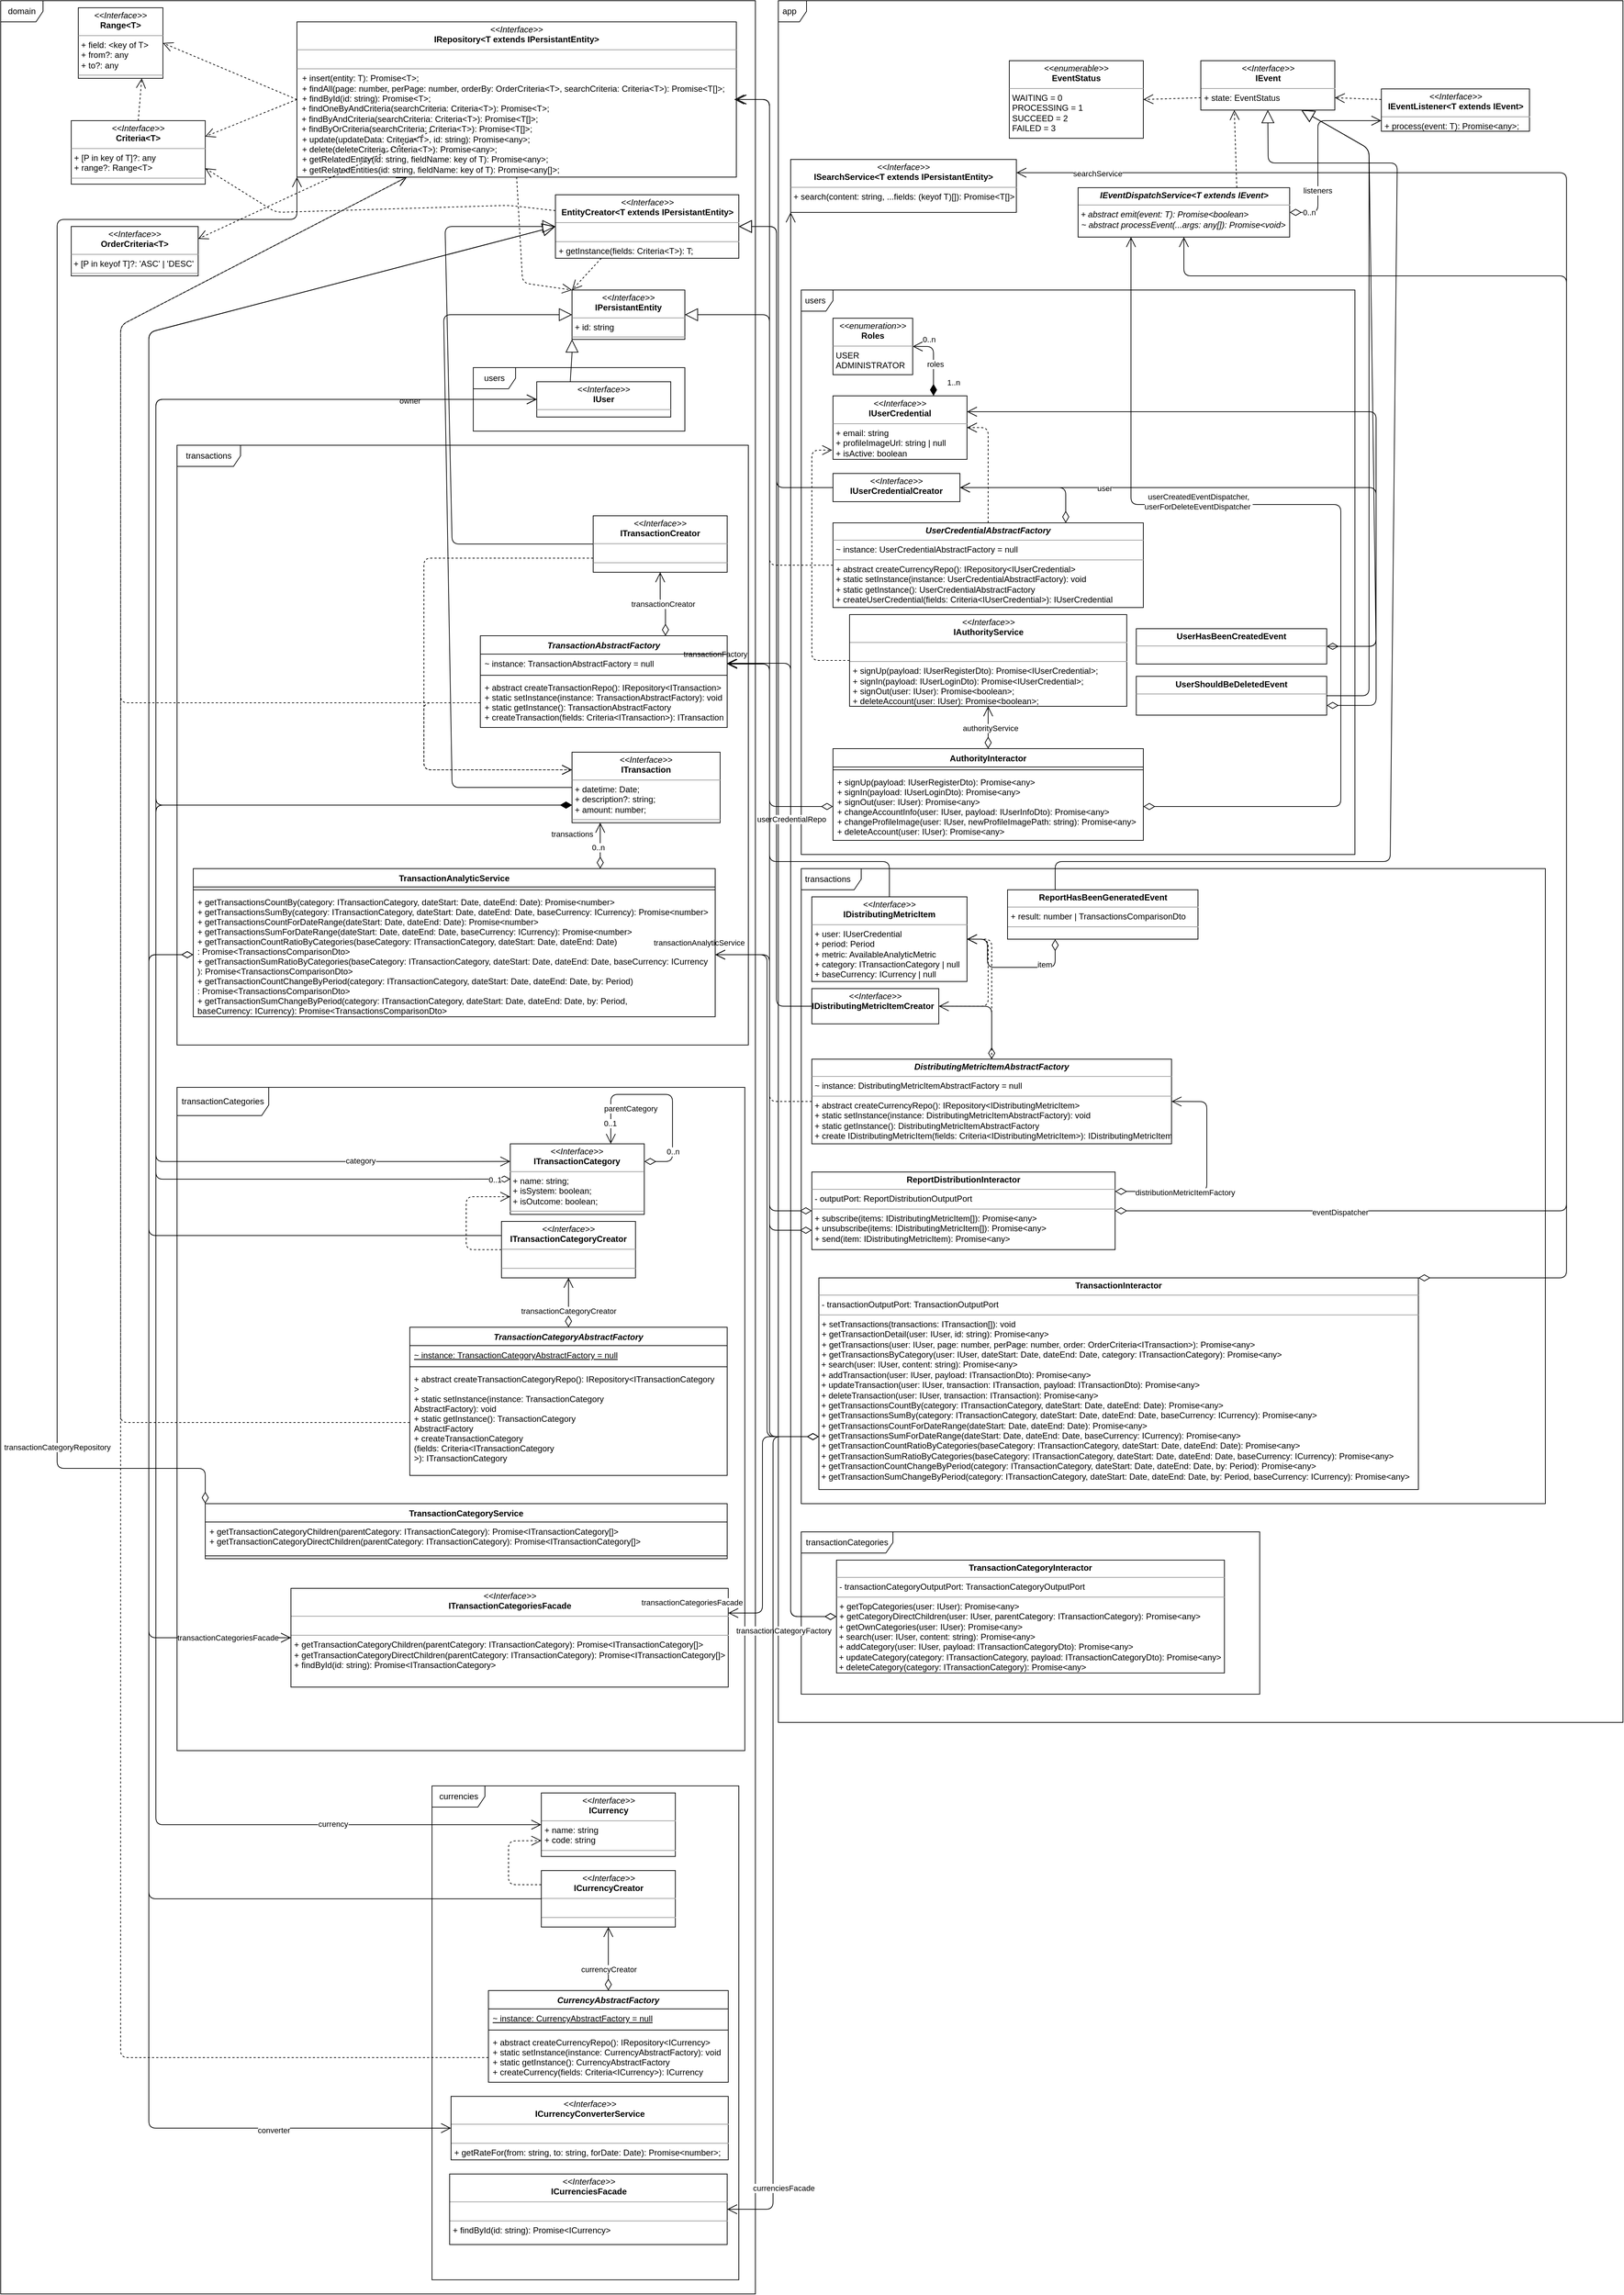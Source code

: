 <mxfile version="13.7.9" type="device"><diagram id="gjLeDKqqtg93vQzPm0LJ" name="Page-1"><mxGraphModel dx="3953" dy="2417" grid="1" gridSize="10" guides="1" tooltips="1" connect="1" arrows="1" fold="1" page="1" pageScale="1" pageWidth="827" pageHeight="1169" math="0" shadow="0"><root><mxCell id="0"/><mxCell id="1" parent="0"/><mxCell id="7Itipnd0O3gXcSOdM8YI-34" value="domain" style="shape=umlFrame;whiteSpace=wrap;html=1;gradientColor=none;fillColor=none;" parent="1" vertex="1"><mxGeometry x="100" y="80" width="1070" height="3250" as="geometry"/></mxCell><mxCell id="7Itipnd0O3gXcSOdM8YI-121" value="&amp;nbsp;app" style="shape=umlFrame;whiteSpace=wrap;html=1;fillColor=none;gradientColor=none;align=left;width=40;height=30;" parent="1" vertex="1"><mxGeometry x="1202.5" y="80" width="1197.5" height="2440" as="geometry"/></mxCell><mxCell id="7Itipnd0O3gXcSOdM8YI-36" value="transactions" style="shape=umlFrame;whiteSpace=wrap;html=1;fillColor=none;gradientColor=none;width=90;height=30;" parent="1" vertex="1"><mxGeometry x="350" y="710" width="810" height="850" as="geometry"/></mxCell><mxCell id="2fOD47t5LavF09eZPAun-3" value="transactionCategories" style="shape=umlFrame;whiteSpace=wrap;html=1;width=130;height=40;" vertex="1" parent="1"><mxGeometry x="350" y="1620" width="805" height="940" as="geometry"/></mxCell><mxCell id="2fOD47t5LavF09eZPAun-4" value="transactionCategories" style="shape=umlFrame;whiteSpace=wrap;html=1;width=130;height=30;" vertex="1" parent="1"><mxGeometry x="1235" y="2250" width="650" height="230" as="geometry"/></mxCell><mxCell id="2fOD47t5LavF09eZPAun-2" value="currencies" style="shape=umlFrame;whiteSpace=wrap;html=1;width=75;height=30;" vertex="1" parent="1"><mxGeometry x="711.5" y="2610" width="435" height="700" as="geometry"/></mxCell><mxCell id="7Itipnd0O3gXcSOdM8YI-128" value="&amp;nbsp;users" style="shape=umlFrame;whiteSpace=wrap;html=1;fillColor=none;gradientColor=none;align=left;width=45;height=30;" parent="1" vertex="1"><mxGeometry x="1235" y="490" width="785" height="800" as="geometry"/></mxCell><mxCell id="7Itipnd0O3gXcSOdM8YI-129" value="&amp;nbsp;transactions" style="shape=umlFrame;whiteSpace=wrap;html=1;fillColor=none;gradientColor=none;align=left;width=85;height=30;" parent="1" vertex="1"><mxGeometry x="1235" y="1310" width="1055" height="900" as="geometry"/></mxCell><mxCell id="7Itipnd0O3gXcSOdM8YI-35" value="users" style="shape=umlFrame;whiteSpace=wrap;html=1;fillColor=none;gradientColor=none;" parent="1" vertex="1"><mxGeometry x="770" y="600" width="300" height="90" as="geometry"/></mxCell><mxCell id="7Itipnd0O3gXcSOdM8YI-13" value="&lt;p style=&quot;margin: 0px ; margin-top: 4px ; text-align: center&quot;&gt;&lt;i&gt;&amp;lt;&amp;lt;Interface&amp;gt;&amp;gt;&lt;/i&gt;&lt;br&gt;&lt;b&gt;IPersistantEntity&lt;/b&gt;&lt;/p&gt;&lt;hr size=&quot;1&quot;&gt;&lt;p style=&quot;margin: 0px ; margin-left: 4px&quot;&gt;+ id: string&lt;br&gt;&lt;/p&gt;&lt;hr size=&quot;1&quot;&gt;&lt;p style=&quot;margin: 0px ; margin-left: 4px&quot;&gt;&lt;br&gt;&lt;/p&gt;" style="verticalAlign=top;align=left;overflow=fill;fontSize=12;fontFamily=Helvetica;html=1;" parent="1" vertex="1"><mxGeometry x="910" y="490" width="160" height="70" as="geometry"/></mxCell><mxCell id="7Itipnd0O3gXcSOdM8YI-14" value="&lt;p style=&quot;margin: 0px ; margin-top: 4px ; text-align: center&quot;&gt;&lt;i&gt;&amp;lt;&amp;lt;Interface&amp;gt;&amp;gt;&lt;/i&gt;&lt;br&gt;&lt;b&gt;OrderCriteria&amp;lt;T&amp;gt;&lt;/b&gt;&lt;br&gt;&lt;/p&gt;&lt;hr size=&quot;1&quot;&gt;&lt;p style=&quot;margin: 0px ; margin-left: 4px&quot;&gt;&lt;/p&gt;&amp;nbsp;+ [P in keyof T]?: 'ASC' | 'DESC'&lt;hr size=&quot;1&quot;&gt;&lt;p style=&quot;margin: 0px ; margin-left: 4px&quot;&gt;&lt;br&gt;&lt;/p&gt;" style="verticalAlign=top;align=left;overflow=fill;fontSize=12;fontFamily=Helvetica;html=1;" parent="1" vertex="1"><mxGeometry x="200" y="400" width="180" height="70" as="geometry"/></mxCell><mxCell id="7Itipnd0O3gXcSOdM8YI-15" value="&lt;p style=&quot;margin: 0px ; margin-top: 4px ; text-align: center&quot;&gt;&lt;i&gt;&amp;lt;&amp;lt;Interface&amp;gt;&amp;gt;&lt;/i&gt;&lt;br&gt;&lt;b&gt;IRepository&amp;lt;T extends IPersistantEntity&amp;gt;&lt;/b&gt;&lt;br&gt;&lt;/p&gt;&lt;hr size=&quot;1&quot;&gt;&lt;p style=&quot;margin: 0px ; margin-left: 4px&quot;&gt;&lt;br&gt;&lt;/p&gt;&lt;hr size=&quot;1&quot;&gt;&lt;p style=&quot;margin: 0px ; margin-left: 4px&quot;&gt;&amp;nbsp;+ insert(entity: T): Promise&amp;lt;T&amp;gt;;&lt;/p&gt;&lt;p style=&quot;margin: 0px ; margin-left: 4px&quot;&gt;&amp;nbsp;+ findAll(&lt;span&gt;page: number,&lt;/span&gt;&lt;span&gt;&amp;nbsp;perPage: number,&amp;nbsp;&lt;/span&gt;&lt;span&gt;orderBy: OrderCriteria&amp;lt;T&amp;gt;,&amp;nbsp;&lt;/span&gt;&lt;span&gt;searchCriteria: Criteria&amp;lt;T&amp;gt;&lt;/span&gt;&lt;span&gt;): Promise&amp;lt;T[]&amp;gt;;&lt;/span&gt;&lt;/p&gt;&lt;p style=&quot;margin: 0px ; margin-left: 4px&quot;&gt;&amp;nbsp;+ findById(id: string): Promise&amp;lt;T&amp;gt;;&lt;/p&gt;&amp;nbsp; +&amp;nbsp;&lt;span&gt;findOneByAndCriteria(searchCriteria: Criteria&amp;lt;T&amp;gt;): Promise&amp;lt;T&amp;gt;;&lt;/span&gt;&lt;br class=&quot;Apple-interchange-newline&quot;&gt;&amp;nbsp; +&amp;nbsp;&lt;span&gt;findByAndCriteria(searchCriteria: Criteria&amp;lt;T&amp;gt;): Promise&amp;lt;T[]&amp;gt;;&lt;br&gt;&lt;/span&gt;&lt;span&gt;&amp;nbsp; + findByOrCriteria(searchCriteria: Criteria&amp;lt;T&amp;gt;): Promise&amp;lt;T[]&amp;gt;;&lt;/span&gt;&lt;span&gt;&lt;br&gt;&lt;/span&gt;&lt;p style=&quot;margin: 0px ; margin-left: 4px&quot;&gt;&amp;nbsp;+ update(updateData: Criteria&amp;lt;T&amp;gt;, id: string): Promise&amp;lt;any&amp;gt;;&lt;/p&gt;&lt;p style=&quot;margin: 0px ; margin-left: 4px&quot;&gt;&amp;nbsp;+ delete(deleteCriteria: Criteria&amp;lt;T&amp;gt;): Promise&amp;lt;any&amp;gt;;&lt;/p&gt;&lt;p style=&quot;margin: 0px ; margin-left: 4px&quot;&gt;&amp;nbsp;+ getRelatedEntity(id: string, fieldName: key of T): Promise&amp;lt;any&amp;gt;;&lt;/p&gt;&lt;p style=&quot;margin: 0px ; margin-left: 4px&quot;&gt;&amp;nbsp;+ getRelatedEntities(id: string, fieldName: key of T): Promise&amp;lt;any[]&amp;gt;;&lt;/p&gt;" style="verticalAlign=top;align=left;overflow=fill;fontSize=12;fontFamily=Helvetica;html=1;" parent="1" vertex="1"><mxGeometry x="520" y="110" width="623" height="220" as="geometry"/></mxCell><mxCell id="7Itipnd0O3gXcSOdM8YI-16" value="&lt;p style=&quot;margin: 0px ; margin-top: 4px ; text-align: center&quot;&gt;&lt;i&gt;&amp;lt;&amp;lt;Interface&amp;gt;&amp;gt;&lt;/i&gt;&lt;br&gt;&lt;b&gt;Criteria&amp;lt;T&amp;gt;&lt;/b&gt;&lt;/p&gt;&lt;hr size=&quot;1&quot;&gt;&lt;p style=&quot;margin: 0px ; margin-left: 4px&quot;&gt;+ [P in key of T]?: any&lt;br&gt;+ range?: Range&amp;lt;T&amp;gt;&lt;/p&gt;&lt;hr size=&quot;1&quot;&gt;&lt;p style=&quot;margin: 0px ; margin-left: 4px&quot;&gt;&lt;br&gt;&lt;/p&gt;" style="verticalAlign=top;align=left;overflow=fill;fontSize=12;fontFamily=Helvetica;html=1;" parent="1" vertex="1"><mxGeometry x="200" y="250" width="190" height="90" as="geometry"/></mxCell><mxCell id="7Itipnd0O3gXcSOdM8YI-17" value="&lt;p style=&quot;margin: 0px ; margin-top: 4px ; text-align: center&quot;&gt;&lt;i&gt;&amp;lt;&amp;lt;Interface&amp;gt;&amp;gt;&lt;/i&gt;&lt;br&gt;&lt;b&gt;Range&amp;lt;T&amp;gt;&lt;/b&gt;&lt;/p&gt;&lt;hr size=&quot;1&quot;&gt;&lt;p style=&quot;margin: 0px ; margin-left: 4px&quot;&gt;+ field: &amp;lt;key of T&amp;gt;&lt;br&gt;+ from?: any&lt;/p&gt;&lt;p style=&quot;margin: 0px ; margin-left: 4px&quot;&gt;+ to?: any&lt;/p&gt;&lt;hr size=&quot;1&quot;&gt;&lt;p style=&quot;margin: 0px ; margin-left: 4px&quot;&gt;&lt;br&gt;&lt;/p&gt;" style="verticalAlign=top;align=left;overflow=fill;fontSize=12;fontFamily=Helvetica;html=1;" parent="1" vertex="1"><mxGeometry x="210" y="90" width="120" height="100" as="geometry"/></mxCell><mxCell id="7Itipnd0O3gXcSOdM8YI-18" value="" style="endArrow=open;endSize=12;dashed=1;html=1;entryX=0.75;entryY=1;entryDx=0;entryDy=0;exitX=0.5;exitY=0;exitDx=0;exitDy=0;" parent="1" source="7Itipnd0O3gXcSOdM8YI-16" target="7Itipnd0O3gXcSOdM8YI-17" edge="1"><mxGeometry width="160" relative="1" as="geometry"><mxPoint x="190" y="180" as="sourcePoint"/><mxPoint x="350" y="180" as="targetPoint"/></mxGeometry></mxCell><mxCell id="7Itipnd0O3gXcSOdM8YI-19" value="" style="endArrow=open;endSize=12;dashed=1;html=1;entryX=0;entryY=0;entryDx=0;entryDy=0;exitX=0.5;exitY=1;exitDx=0;exitDy=0;" parent="1" source="7Itipnd0O3gXcSOdM8YI-15" target="7Itipnd0O3gXcSOdM8YI-13" edge="1"><mxGeometry width="160" relative="1" as="geometry"><mxPoint x="477" y="360" as="sourcePoint"/><mxPoint x="637" y="360" as="targetPoint"/><Array as="points"><mxPoint x="840" y="480"/></Array></mxGeometry></mxCell><mxCell id="7Itipnd0O3gXcSOdM8YI-20" value="" style="endArrow=open;endSize=12;dashed=1;html=1;entryX=1;entryY=0.5;entryDx=0;entryDy=0;exitX=0;exitY=0.5;exitDx=0;exitDy=0;" parent="1" source="7Itipnd0O3gXcSOdM8YI-15" target="7Itipnd0O3gXcSOdM8YI-17" edge="1"><mxGeometry width="160" relative="1" as="geometry"><mxPoint x="710" y="155" as="sourcePoint"/><mxPoint x="600" y="280" as="targetPoint"/></mxGeometry></mxCell><mxCell id="7Itipnd0O3gXcSOdM8YI-21" value="" style="endArrow=open;endSize=12;dashed=1;html=1;exitX=0;exitY=0.5;exitDx=0;exitDy=0;entryX=1;entryY=0.25;entryDx=0;entryDy=0;" parent="1" source="7Itipnd0O3gXcSOdM8YI-15" target="7Itipnd0O3gXcSOdM8YI-16" edge="1"><mxGeometry width="160" relative="1" as="geometry"><mxPoint x="710" y="210" as="sourcePoint"/><mxPoint x="610" y="340" as="targetPoint"/></mxGeometry></mxCell><mxCell id="7Itipnd0O3gXcSOdM8YI-22" value="" style="endArrow=open;endSize=12;dashed=1;html=1;exitX=0;exitY=0.75;exitDx=0;exitDy=0;entryX=1;entryY=0.25;entryDx=0;entryDy=0;" parent="1" target="7Itipnd0O3gXcSOdM8YI-14" edge="1"><mxGeometry x="-0.284" y="6" width="160" relative="1" as="geometry"><mxPoint x="710" y="265" as="sourcePoint"/><mxPoint x="604" y="394.5" as="targetPoint"/><mxPoint as="offset"/></mxGeometry></mxCell><mxCell id="7Itipnd0O3gXcSOdM8YI-23" value="&lt;p style=&quot;margin: 0px ; margin-top: 4px ; text-align: center&quot;&gt;&lt;i&gt;&amp;lt;&amp;lt;Interface&amp;gt;&amp;gt;&lt;/i&gt;&lt;br&gt;&lt;b&gt;EntityCreator&amp;lt;T extends IPersistantEntity&amp;gt;&lt;/b&gt;&lt;br&gt;&lt;/p&gt;&lt;hr size=&quot;1&quot;&gt;&lt;p style=&quot;margin: 0px ; margin-left: 4px&quot;&gt;&lt;br&gt;&lt;/p&gt;&lt;hr size=&quot;1&quot;&gt;&lt;p style=&quot;margin: 0px ; margin-left: 4px&quot;&gt;+ getInstance(fields: Criteria&amp;lt;T&amp;gt;): T;&lt;br&gt;&lt;/p&gt;" style="verticalAlign=top;align=left;overflow=fill;fontSize=12;fontFamily=Helvetica;html=1;" parent="1" vertex="1"><mxGeometry x="886.5" y="355" width="260" height="90" as="geometry"/></mxCell><mxCell id="7Itipnd0O3gXcSOdM8YI-24" value="" style="endArrow=open;endSize=12;dashed=1;html=1;exitX=0.25;exitY=1;exitDx=0;exitDy=0;" parent="1" source="7Itipnd0O3gXcSOdM8YI-23" edge="1"><mxGeometry width="160" relative="1" as="geometry"><mxPoint x="420" y="360" as="sourcePoint"/><mxPoint x="910" y="490" as="targetPoint"/></mxGeometry></mxCell><mxCell id="7Itipnd0O3gXcSOdM8YI-25" value="" style="endArrow=open;endSize=12;dashed=1;html=1;exitX=0;exitY=0.25;exitDx=0;exitDy=0;entryX=1;entryY=0.75;entryDx=0;entryDy=0;" parent="1" source="7Itipnd0O3gXcSOdM8YI-23" target="7Itipnd0O3gXcSOdM8YI-16" edge="1"><mxGeometry width="160" relative="1" as="geometry"><mxPoint x="1076.5" y="390" as="sourcePoint"/><mxPoint x="760" y="380" as="targetPoint"/><Array as="points"><mxPoint x="820" y="370"/><mxPoint x="490" y="380"/></Array></mxGeometry></mxCell><mxCell id="7Itipnd0O3gXcSOdM8YI-30" value="&lt;p style=&quot;margin: 0px ; margin-top: 4px ; text-align: center&quot;&gt;&lt;i&gt;&amp;lt;&amp;lt;Interface&amp;gt;&amp;gt;&lt;/i&gt;&lt;br&gt;&lt;b&gt;IUser&lt;/b&gt;&lt;/p&gt;&lt;hr size=&quot;1&quot;&gt;&lt;p style=&quot;margin: 0px ; margin-left: 4px&quot;&gt;&lt;br&gt;&lt;/p&gt;" style="verticalAlign=top;align=left;overflow=fill;fontSize=12;fontFamily=Helvetica;html=1;" parent="1" vertex="1"><mxGeometry x="860" y="620" width="190" height="50" as="geometry"/></mxCell><mxCell id="7Itipnd0O3gXcSOdM8YI-31" value="" style="endArrow=block;endSize=16;endFill=0;html=1;entryX=0;entryY=1;entryDx=0;entryDy=0;exitX=0.25;exitY=0;exitDx=0;exitDy=0;" parent="1" source="7Itipnd0O3gXcSOdM8YI-30" target="7Itipnd0O3gXcSOdM8YI-13" edge="1"><mxGeometry width="160" relative="1" as="geometry"><mxPoint x="761" y="735" as="sourcePoint"/><mxPoint x="951" y="744" as="targetPoint"/><Array as="points"><mxPoint x="910" y="580"/></Array></mxGeometry></mxCell><mxCell id="7Itipnd0O3gXcSOdM8YI-38" value="&lt;p style=&quot;margin: 0px ; margin-top: 4px ; text-align: center&quot;&gt;&lt;i&gt;&amp;lt;&amp;lt;Interface&amp;gt;&amp;gt;&lt;/i&gt;&lt;br&gt;&lt;b&gt;ITransaction&lt;/b&gt;&lt;br&gt;&lt;/p&gt;&lt;hr size=&quot;1&quot;&gt;&lt;p style=&quot;margin: 0px ; margin-left: 4px&quot;&gt;+ datetime: Date;&lt;/p&gt;&lt;p style=&quot;margin: 0px ; margin-left: 4px&quot;&gt;+ description?: string;&lt;/p&gt;&lt;p style=&quot;margin: 0px ; margin-left: 4px&quot;&gt;+ amount: number;&lt;/p&gt;&lt;hr size=&quot;1&quot;&gt;&lt;p style=&quot;margin: 0px ; margin-left: 4px&quot;&gt;&lt;br&gt;&lt;/p&gt;" style="verticalAlign=top;align=left;overflow=fill;fontSize=12;fontFamily=Helvetica;html=1;fillColor=none;gradientColor=none;" parent="1" vertex="1"><mxGeometry x="910" y="1145" width="210" height="100" as="geometry"/></mxCell><mxCell id="7Itipnd0O3gXcSOdM8YI-39" value="&lt;p style=&quot;margin: 0px ; margin-top: 4px ; text-align: center&quot;&gt;&lt;i&gt;&amp;lt;&amp;lt;Interface&amp;gt;&amp;gt;&lt;/i&gt;&lt;br&gt;&lt;b&gt;ICurrencyConverterService&lt;/b&gt;&lt;br&gt;&lt;/p&gt;&lt;hr size=&quot;1&quot;&gt;&lt;p style=&quot;margin: 0px ; margin-left: 4px&quot;&gt;&lt;br&gt;&lt;/p&gt;&lt;hr size=&quot;1&quot;&gt;&lt;p style=&quot;margin: 0px ; margin-left: 4px&quot;&gt;+&amp;nbsp;getRateFor(from: string, to: string, forDate: Date): Promise&amp;lt;number&amp;gt;;&lt;/p&gt;" style="verticalAlign=top;align=left;overflow=fill;fontSize=12;fontFamily=Helvetica;html=1;fillColor=none;gradientColor=none;" parent="1" vertex="1"><mxGeometry x="738.5" y="3050" width="393" height="90" as="geometry"/></mxCell><mxCell id="7Itipnd0O3gXcSOdM8YI-40" value="&lt;p style=&quot;margin: 0px ; margin-top: 4px ; text-align: center&quot;&gt;&lt;i&gt;&amp;lt;&amp;lt;Interface&amp;gt;&amp;gt;&lt;/i&gt;&lt;br&gt;&lt;b&gt;ICurrencyCreator&lt;/b&gt;&lt;br&gt;&lt;/p&gt;&lt;hr size=&quot;1&quot;&gt;&lt;p style=&quot;margin: 0px ; margin-left: 4px&quot;&gt;&lt;br&gt;&lt;/p&gt;&lt;hr size=&quot;1&quot;&gt;&lt;p style=&quot;margin: 0px ; margin-left: 4px&quot;&gt;&lt;br&gt;&lt;/p&gt;" style="verticalAlign=top;align=left;overflow=fill;fontSize=12;fontFamily=Helvetica;html=1;fillColor=none;gradientColor=none;" parent="1" vertex="1"><mxGeometry x="866.5" y="2730" width="190" height="80" as="geometry"/></mxCell><mxCell id="7Itipnd0O3gXcSOdM8YI-41" value="&lt;p style=&quot;margin: 0px ; margin-top: 4px ; text-align: center&quot;&gt;&lt;i&gt;&amp;lt;&amp;lt;Interface&amp;gt;&amp;gt;&lt;/i&gt;&lt;br&gt;&lt;b&gt;ITransactionCreator&lt;/b&gt;&lt;br&gt;&lt;/p&gt;&lt;hr size=&quot;1&quot;&gt;&lt;p style=&quot;margin: 0px ; margin-left: 4px&quot;&gt;&lt;br&gt;&lt;/p&gt;&lt;hr size=&quot;1&quot;&gt;&lt;p style=&quot;margin: 0px ; margin-left: 4px&quot;&gt;&lt;br&gt;&lt;/p&gt;" style="verticalAlign=top;align=left;overflow=fill;fontSize=12;fontFamily=Helvetica;html=1;fillColor=none;gradientColor=none;" parent="1" vertex="1"><mxGeometry x="940" y="810" width="190" height="80" as="geometry"/></mxCell><mxCell id="7Itipnd0O3gXcSOdM8YI-43" value="&lt;p style=&quot;margin: 0px ; margin-top: 4px ; text-align: center&quot;&gt;&lt;i&gt;&amp;lt;&amp;lt;Interface&amp;gt;&amp;gt;&lt;/i&gt;&lt;br&gt;&lt;b&gt;ITransactionCategory&lt;/b&gt;&lt;br&gt;&lt;/p&gt;&lt;hr size=&quot;1&quot;&gt;&lt;p style=&quot;margin: 0px ; margin-left: 4px&quot;&gt;+ name: string;&lt;/p&gt;&lt;p style=&quot;margin: 0px ; margin-left: 4px&quot;&gt;+ isSystem: boolean;&lt;/p&gt;&lt;p style=&quot;margin: 0px ; margin-left: 4px&quot;&gt;+ isOutcome: boolean;&lt;/p&gt;&lt;hr size=&quot;1&quot;&gt;&lt;p style=&quot;margin: 0px ; margin-left: 4px&quot;&gt;&lt;br&gt;&lt;/p&gt;" style="verticalAlign=top;align=left;overflow=fill;fontSize=12;fontFamily=Helvetica;html=1;fillColor=none;gradientColor=none;" parent="1" vertex="1"><mxGeometry x="822.47" y="1700.06" width="190" height="100" as="geometry"/></mxCell><mxCell id="7Itipnd0O3gXcSOdM8YI-44" value="&lt;p style=&quot;margin: 0px ; margin-top: 4px ; text-align: center&quot;&gt;&lt;i&gt;&amp;lt;&amp;lt;Interface&amp;gt;&amp;gt;&lt;/i&gt;&lt;br&gt;&lt;b&gt;ICurrency&lt;/b&gt;&lt;br&gt;&lt;/p&gt;&lt;hr size=&quot;1&quot;&gt;&lt;p style=&quot;margin: 0px ; margin-left: 4px&quot;&gt;+ name: string&lt;/p&gt;&lt;p style=&quot;margin: 0px ; margin-left: 4px&quot;&gt;+ code: string&lt;/p&gt;&lt;hr size=&quot;1&quot;&gt;&lt;p style=&quot;margin: 0px ; margin-left: 4px&quot;&gt;&lt;br&gt;&lt;/p&gt;" style="verticalAlign=top;align=left;overflow=fill;fontSize=12;fontFamily=Helvetica;html=1;fillColor=none;gradientColor=none;" parent="1" vertex="1"><mxGeometry x="866.5" y="2620" width="190" height="90" as="geometry"/></mxCell><mxCell id="7Itipnd0O3gXcSOdM8YI-45" value="&lt;p style=&quot;margin: 0px ; margin-top: 4px ; text-align: center&quot;&gt;&lt;i&gt;&amp;lt;&amp;lt;Interface&amp;gt;&amp;gt;&lt;/i&gt;&lt;br&gt;&lt;b&gt;ITransactionCategoryCreator&lt;/b&gt;&lt;br&gt;&lt;/p&gt;&lt;hr size=&quot;1&quot;&gt;&lt;p style=&quot;margin: 0px ; margin-left: 4px&quot;&gt;&lt;br&gt;&lt;/p&gt;&lt;hr size=&quot;1&quot;&gt;&lt;p style=&quot;margin: 0px ; margin-left: 4px&quot;&gt;&lt;br&gt;&lt;/p&gt;" style="verticalAlign=top;align=left;overflow=fill;fontSize=12;fontFamily=Helvetica;html=1;fillColor=none;gradientColor=none;" parent="1" vertex="1"><mxGeometry x="810" y="1810" width="190" height="80" as="geometry"/></mxCell><mxCell id="7Itipnd0O3gXcSOdM8YI-71" value="" style="endArrow=block;endSize=16;endFill=0;html=1;entryX=0;entryY=0.5;entryDx=0;entryDy=0;exitX=0;exitY=0.5;exitDx=0;exitDy=0;" parent="1" source="7Itipnd0O3gXcSOdM8YI-41" target="7Itipnd0O3gXcSOdM8YI-23" edge="1"><mxGeometry width="160" relative="1" as="geometry"><mxPoint x="280" y="640" as="sourcePoint"/><mxPoint x="440" y="640" as="targetPoint"/><Array as="points"><mxPoint x="740" y="850"/><mxPoint x="730" y="400"/></Array></mxGeometry></mxCell><mxCell id="7Itipnd0O3gXcSOdM8YI-74" value="" style="endArrow=block;endSize=16;endFill=0;html=1;entryX=0;entryY=0.5;entryDx=0;entryDy=0;exitX=0;exitY=0.5;exitDx=0;exitDy=0;" parent="1" source="7Itipnd0O3gXcSOdM8YI-38" target="7Itipnd0O3gXcSOdM8YI-13" edge="1"><mxGeometry width="160" relative="1" as="geometry"><mxPoint x="823" y="778.82" as="sourcePoint"/><mxPoint x="983" y="778.82" as="targetPoint"/><Array as="points"><mxPoint x="740" y="1195"/><mxPoint x="728" y="525"/></Array></mxGeometry></mxCell><mxCell id="7Itipnd0O3gXcSOdM8YI-77" value="" style="endArrow=open;html=1;endSize=12;startArrow=diamondThin;startSize=14;startFill=0;edgeStyle=orthogonalEdgeStyle;align=left;verticalAlign=bottom;exitX=1;exitY=0.25;exitDx=0;exitDy=0;entryX=0.75;entryY=0;entryDx=0;entryDy=0;" parent="1" source="7Itipnd0O3gXcSOdM8YI-43" target="7Itipnd0O3gXcSOdM8YI-43" edge="1"><mxGeometry x="-1" y="3" relative="1" as="geometry"><mxPoint x="832.47" y="1610.06" as="sourcePoint"/><mxPoint x="992.47" y="1610.06" as="targetPoint"/><Array as="points"><mxPoint x="1052.47" y="1725.06"/><mxPoint x="1052.47" y="1630.06"/><mxPoint x="965.47" y="1630.06"/></Array></mxGeometry></mxCell><mxCell id="7Itipnd0O3gXcSOdM8YI-78" value="parentCategory" style="edgeLabel;html=1;align=center;verticalAlign=middle;resizable=0;points=[];" parent="7Itipnd0O3gXcSOdM8YI-77" vertex="1" connectable="0"><mxGeometry x="0.315" y="1" relative="1" as="geometry"><mxPoint x="-2.5" y="19" as="offset"/></mxGeometry></mxCell><mxCell id="7Itipnd0O3gXcSOdM8YI-82" value="0..1" style="edgeLabel;html=1;align=center;verticalAlign=middle;resizable=0;points=[];" parent="7Itipnd0O3gXcSOdM8YI-77" vertex="1" connectable="0"><mxGeometry x="0.831" y="-1" relative="1" as="geometry"><mxPoint y="-5" as="offset"/></mxGeometry></mxCell><mxCell id="7Itipnd0O3gXcSOdM8YI-83" value="0..n" style="edgeLabel;html=1;align=center;verticalAlign=middle;resizable=0;points=[];" parent="7Itipnd0O3gXcSOdM8YI-77" vertex="1" connectable="0"><mxGeometry x="-0.844" y="9" relative="1" as="geometry"><mxPoint x="17.5" y="-5.0" as="offset"/></mxGeometry></mxCell><mxCell id="7Itipnd0O3gXcSOdM8YI-95" value="" style="endArrow=open;html=1;endSize=12;startArrow=diamondThin;startSize=14;startFill=0;edgeStyle=orthogonalEdgeStyle;align=left;verticalAlign=bottom;exitX=0.5;exitY=0;exitDx=0;exitDy=0;" parent="1" source="7Itipnd0O3gXcSOdM8YI-58" edge="1" target="7Itipnd0O3gXcSOdM8YI-45"><mxGeometry x="-1" y="3" relative="1" as="geometry"><mxPoint x="1575" y="1656" as="sourcePoint"/><mxPoint x="925.0" y="1860" as="targetPoint"/><Array as="points"><mxPoint x="905" y="1940"/></Array></mxGeometry></mxCell><mxCell id="7Itipnd0O3gXcSOdM8YI-98" value="transactionCategoryCreator" style="edgeLabel;html=1;align=center;verticalAlign=middle;resizable=0;points=[];" parent="7Itipnd0O3gXcSOdM8YI-95" vertex="1" connectable="0"><mxGeometry x="-0.772" relative="1" as="geometry"><mxPoint x="-0.01" y="-15.29" as="offset"/></mxGeometry></mxCell><mxCell id="7Itipnd0O3gXcSOdM8YI-96" value="" style="endArrow=open;html=1;endSize=12;startArrow=diamondThin;startSize=14;startFill=0;edgeStyle=orthogonalEdgeStyle;align=left;verticalAlign=bottom;entryX=0.5;entryY=1;entryDx=0;entryDy=0;exitX=0.5;exitY=0;exitDx=0;exitDy=0;" parent="1" source="7Itipnd0O3gXcSOdM8YI-54" target="7Itipnd0O3gXcSOdM8YI-40" edge="1"><mxGeometry x="-1" y="3" relative="1" as="geometry"><mxPoint x="971.5" y="2870" as="sourcePoint"/><mxPoint x="1131.5" y="2870" as="targetPoint"/></mxGeometry></mxCell><mxCell id="7Itipnd0O3gXcSOdM8YI-97" value="currencyCreator" style="edgeLabel;html=1;align=center;verticalAlign=middle;resizable=0;points=[];" parent="7Itipnd0O3gXcSOdM8YI-96" vertex="1" connectable="0"><mxGeometry x="-0.732" relative="1" as="geometry"><mxPoint y="-18.24" as="offset"/></mxGeometry></mxCell><mxCell id="7Itipnd0O3gXcSOdM8YI-107" value="" style="endArrow=open;html=1;endSize=12;startArrow=diamondThin;startSize=14;startFill=0;edgeStyle=orthogonalEdgeStyle;align=left;verticalAlign=bottom;entryX=0.25;entryY=1;entryDx=0;entryDy=0;" parent="1" edge="1"><mxGeometry x="-1" y="3" relative="1" as="geometry"><mxPoint x="950" y="1310.0" as="sourcePoint"/><mxPoint x="950" y="1245.0" as="targetPoint"/><Array as="points"><mxPoint x="950.5" y="1310"/></Array></mxGeometry></mxCell><mxCell id="7Itipnd0O3gXcSOdM8YI-108" value="0..n" style="edgeLabel;html=1;align=center;verticalAlign=middle;resizable=0;points=[];" parent="7Itipnd0O3gXcSOdM8YI-107" vertex="1" connectable="0"><mxGeometry x="-0.881" relative="1" as="geometry"><mxPoint x="-3" y="-25.83" as="offset"/></mxGeometry></mxCell><mxCell id="7Itipnd0O3gXcSOdM8YI-109" value="transactions" style="edgeLabel;html=1;align=center;verticalAlign=middle;resizable=0;points=[];" parent="7Itipnd0O3gXcSOdM8YI-107" vertex="1" connectable="0"><mxGeometry x="-0.78" relative="1" as="geometry"><mxPoint x="-40" y="-42.5" as="offset"/></mxGeometry></mxCell><mxCell id="7Itipnd0O3gXcSOdM8YI-123" value="&lt;p style=&quot;margin: 0px ; margin-top: 4px ; text-align: center&quot;&gt;&lt;i&gt;&amp;lt;&amp;lt;Interface&amp;gt;&amp;gt;&lt;/i&gt;&lt;br&gt;&lt;b&gt;ISearchService&amp;lt;T extends IPersistantEntity&amp;gt;&lt;/b&gt;&lt;br&gt;&lt;/p&gt;&lt;hr size=&quot;1&quot;&gt;&lt;p style=&quot;margin: 0px ; margin-left: 4px&quot;&gt;&lt;/p&gt;&lt;p style=&quot;margin: 0px ; margin-left: 4px&quot;&gt;+&amp;nbsp;search(content: string, ...fields: (keyof T)[]): Promise&amp;lt;T[]&amp;gt;&lt;/p&gt;" style="verticalAlign=top;align=left;overflow=fill;fontSize=12;fontFamily=Helvetica;html=1;fillColor=none;gradientColor=none;" parent="1" vertex="1"><mxGeometry x="1220" y="305" width="320" height="75" as="geometry"/></mxCell><mxCell id="7Itipnd0O3gXcSOdM8YI-125" value="&lt;p style=&quot;margin: 0px ; margin-top: 4px ; text-align: center&quot;&gt;&lt;i&gt;&amp;lt;&amp;lt;Interface&amp;gt;&amp;gt;&lt;/i&gt;&lt;br&gt;&lt;b&gt;IEventListener&amp;lt;T extends IEvent&amp;gt;&lt;/b&gt;&lt;br&gt;&lt;/p&gt;&lt;hr size=&quot;1&quot;&gt;&lt;p style=&quot;margin: 0px ; margin-left: 4px&quot;&gt;&lt;/p&gt;&lt;p style=&quot;margin: 0px ; margin-left: 4px&quot;&gt;+ process(event: T): Promise&amp;lt;any&amp;gt;;&lt;/p&gt;" style="verticalAlign=top;align=left;overflow=fill;fontSize=12;fontFamily=Helvetica;html=1;fillColor=none;gradientColor=none;" parent="1" vertex="1"><mxGeometry x="2057.5" y="205" width="210" height="60" as="geometry"/></mxCell><mxCell id="7Itipnd0O3gXcSOdM8YI-126" value="&lt;p style=&quot;margin: 0px ; margin-top: 4px ; text-align: center&quot;&gt;&lt;i&gt;&amp;lt;&amp;lt;Interface&amp;gt;&amp;gt;&lt;/i&gt;&lt;br&gt;&lt;b&gt;IEvent&lt;/b&gt;&lt;/p&gt;&lt;hr size=&quot;1&quot;&gt;&lt;p style=&quot;margin: 0px ; margin-left: 4px&quot;&gt;+ state: EventStatus&lt;/p&gt;" style="verticalAlign=top;align=left;overflow=fill;fontSize=12;fontFamily=Helvetica;html=1;fillColor=none;gradientColor=none;" parent="1" vertex="1"><mxGeometry x="1801.5" y="165" width="190" height="70" as="geometry"/></mxCell><mxCell id="7Itipnd0O3gXcSOdM8YI-127" value="&lt;p style=&quot;margin: 0px ; margin-top: 4px ; text-align: center&quot;&gt;&lt;i&gt;&amp;lt;&amp;lt;enumerable&amp;gt;&amp;gt;&lt;/i&gt;&lt;br&gt;&lt;b&gt;EventStatus&lt;/b&gt;&lt;/p&gt;&lt;hr size=&quot;1&quot;&gt;&lt;p style=&quot;margin: 0px ; margin-left: 4px&quot;&gt;WAITING = 0&lt;/p&gt;&lt;p style=&quot;margin: 0px ; margin-left: 4px&quot;&gt;PROCESSING = 1&lt;/p&gt;&lt;p style=&quot;margin: 0px ; margin-left: 4px&quot;&gt;SUCCEED = 2&lt;/p&gt;&lt;p style=&quot;margin: 0px ; margin-left: 4px&quot;&gt;FAILED = 3&lt;/p&gt;" style="verticalAlign=top;align=left;overflow=fill;fontSize=12;fontFamily=Helvetica;html=1;fillColor=none;gradientColor=none;" parent="1" vertex="1"><mxGeometry x="1530" y="165" width="190" height="110" as="geometry"/></mxCell><mxCell id="7Itipnd0O3gXcSOdM8YI-130" value="" style="endArrow=open;endSize=12;dashed=1;html=1;entryX=1;entryY=0.75;entryDx=0;entryDy=0;exitX=0;exitY=0.25;exitDx=0;exitDy=0;" parent="1" source="7Itipnd0O3gXcSOdM8YI-125" target="7Itipnd0O3gXcSOdM8YI-126" edge="1"><mxGeometry width="160" relative="1" as="geometry"><mxPoint x="1530" y="370" as="sourcePoint"/><mxPoint x="1690" y="370" as="targetPoint"/></mxGeometry></mxCell><mxCell id="7Itipnd0O3gXcSOdM8YI-131" value="" style="endArrow=open;endSize=12;dashed=1;html=1;entryX=1;entryY=0.5;entryDx=0;entryDy=0;exitX=0;exitY=0.75;exitDx=0;exitDy=0;" parent="1" source="7Itipnd0O3gXcSOdM8YI-126" target="7Itipnd0O3gXcSOdM8YI-127" edge="1"><mxGeometry width="160" relative="1" as="geometry"><mxPoint x="1530" y="410" as="sourcePoint"/><mxPoint x="1690" y="410" as="targetPoint"/></mxGeometry></mxCell><mxCell id="7Itipnd0O3gXcSOdM8YI-132" value="&lt;p style=&quot;margin: 0px ; margin-top: 4px ; text-align: center&quot;&gt;&lt;b&gt;&lt;i&gt;IEventDispatchService&amp;lt;T extends IEvent&amp;gt;&lt;/i&gt;&lt;/b&gt;&lt;/p&gt;&lt;hr size=&quot;1&quot;&gt;&lt;p style=&quot;margin: 0px ; margin-left: 4px&quot;&gt;&lt;/p&gt;&lt;i&gt;&amp;nbsp;+ abstract emit(event: T): Promise&amp;lt;boolean&amp;gt;&lt;br&gt;&lt;/i&gt;&lt;p style=&quot;margin: 0px ; margin-left: 4px&quot;&gt;&lt;i&gt;~&amp;nbsp;abstract processEvent(...args: any[]): Promise&amp;lt;void&amp;gt;&lt;/i&gt;&lt;/p&gt;" style="verticalAlign=top;align=left;overflow=fill;fontSize=12;fontFamily=Helvetica;html=1;fillColor=none;gradientColor=none;" parent="1" vertex="1"><mxGeometry x="1627.5" y="345" width="300" height="70" as="geometry"/></mxCell><mxCell id="7Itipnd0O3gXcSOdM8YI-133" value="" style="endArrow=open;endSize=12;dashed=1;html=1;entryX=0.25;entryY=1;entryDx=0;entryDy=0;exitX=0.75;exitY=0;exitDx=0;exitDy=0;" parent="1" source="7Itipnd0O3gXcSOdM8YI-132" target="7Itipnd0O3gXcSOdM8YI-126" edge="1"><mxGeometry width="160" relative="1" as="geometry"><mxPoint x="1550" y="370" as="sourcePoint"/><mxPoint x="1710" y="370" as="targetPoint"/></mxGeometry></mxCell><mxCell id="7Itipnd0O3gXcSOdM8YI-134" value="" style="endArrow=open;html=1;endSize=12;startArrow=diamondThin;startSize=14;startFill=0;edgeStyle=orthogonalEdgeStyle;align=left;verticalAlign=bottom;entryX=0;entryY=0.75;entryDx=0;entryDy=0;exitX=1;exitY=0.5;exitDx=0;exitDy=0;" parent="1" source="7Itipnd0O3gXcSOdM8YI-132" target="7Itipnd0O3gXcSOdM8YI-125" edge="1"><mxGeometry x="-1" y="20" relative="1" as="geometry"><mxPoint x="1917.5" y="385" as="sourcePoint"/><mxPoint x="2037.5" y="325" as="targetPoint"/><Array as="points"><mxPoint x="1967.5" y="380"/><mxPoint x="1967.5" y="250"/></Array><mxPoint as="offset"/></mxGeometry></mxCell><mxCell id="7Itipnd0O3gXcSOdM8YI-135" value="0..n" style="edgeLabel;html=1;align=center;verticalAlign=middle;resizable=0;points=[];" parent="7Itipnd0O3gXcSOdM8YI-134" vertex="1" connectable="0"><mxGeometry x="-0.793" relative="1" as="geometry"><mxPoint as="offset"/></mxGeometry></mxCell><mxCell id="7Itipnd0O3gXcSOdM8YI-136" value="listeners" style="edgeLabel;html=1;align=center;verticalAlign=middle;resizable=0;points=[];" parent="7Itipnd0O3gXcSOdM8YI-134" vertex="1" connectable="0"><mxGeometry x="-0.455" y="1" relative="1" as="geometry"><mxPoint as="offset"/></mxGeometry></mxCell><mxCell id="XW-XCxQ-8_zQb83jyrlj-2" value="&lt;p style=&quot;margin: 0px ; margin-top: 4px ; text-align: center&quot;&gt;&lt;i&gt;&amp;lt;&amp;lt;Interface&amp;gt;&amp;gt;&lt;/i&gt;&lt;br&gt;&lt;b&gt;IDistributingMetricItem&lt;/b&gt;&lt;br&gt;&lt;/p&gt;&lt;hr size=&quot;1&quot;&gt;&lt;p style=&quot;margin: 0px ; margin-left: 4px&quot;&gt;+ user: IUserCredential&lt;/p&gt;&lt;p style=&quot;margin: 0px ; margin-left: 4px&quot;&gt;+ period: Period&lt;/p&gt;&lt;p style=&quot;margin: 0px ; margin-left: 4px&quot;&gt;+ metric: AvailableAnalyticMetric&lt;/p&gt;&lt;p style=&quot;margin: 0px ; margin-left: 4px&quot;&gt;+ category: ITransactionCategory | null&lt;/p&gt;&lt;p style=&quot;margin: 0px ; margin-left: 4px&quot;&gt;+ baseCurrency: ICurrency | null&lt;/p&gt;" style="verticalAlign=top;align=left;overflow=fill;fontSize=12;fontFamily=Helvetica;html=1;" parent="1" vertex="1"><mxGeometry x="1250" y="1350.03" width="220" height="119.97" as="geometry"/></mxCell><mxCell id="XW-XCxQ-8_zQb83jyrlj-14" value="&lt;p style=&quot;margin: 0px ; margin-top: 4px ; text-align: center&quot;&gt;&lt;i&gt;&amp;lt;&amp;lt;Interface&amp;gt;&amp;gt;&lt;/i&gt;&lt;br&gt;&lt;/p&gt;&lt;b style=&quot;text-align: center&quot;&gt;IDistributingMetricItemCreator&lt;/b&gt;&lt;p style=&quot;margin: 0px ; margin-left: 4px&quot;&gt;&lt;br&gt;&lt;/p&gt;&lt;hr size=&quot;1&quot;&gt;&lt;p style=&quot;margin: 0px ; margin-left: 4px&quot;&gt;&lt;br&gt;&lt;/p&gt;" style="verticalAlign=top;align=left;overflow=fill;fontSize=12;fontFamily=Helvetica;html=1;fillColor=none;gradientColor=none;" parent="1" vertex="1"><mxGeometry x="1250" y="1480.06" width="180" height="50" as="geometry"/></mxCell><mxCell id="XW-XCxQ-8_zQb83jyrlj-17" value="&lt;p style=&quot;margin: 0px ; margin-top: 4px ; text-align: center&quot;&gt;&lt;b&gt;ReportHasBeenGeneratedEvent&lt;/b&gt;&lt;br&gt;&lt;/p&gt;&lt;hr size=&quot;1&quot;&gt;&lt;p style=&quot;margin: 0px ; margin-left: 4px&quot;&gt;&lt;span&gt;+ result: number | TransactionsComparisonDto&lt;/span&gt;&lt;br&gt;&lt;/p&gt;&lt;hr size=&quot;1&quot;&gt;&lt;p style=&quot;margin: 0px ; margin-left: 4px&quot;&gt;&lt;br&gt;&lt;/p&gt;" style="verticalAlign=top;align=left;overflow=fill;fontSize=12;fontFamily=Helvetica;html=1;" parent="1" vertex="1"><mxGeometry x="1527.5" y="1340" width="270" height="70" as="geometry"/></mxCell><mxCell id="XW-XCxQ-8_zQb83jyrlj-18" value="&lt;p style=&quot;margin: 0px ; margin-top: 4px ; text-align: center&quot;&gt;&lt;b&gt;&lt;i&gt;DistributingMetricItemAbstractFactory&lt;/i&gt;&lt;/b&gt;&lt;br&gt;&lt;/p&gt;&lt;hr size=&quot;1&quot;&gt;&lt;p style=&quot;margin: 0px ; margin-left: 4px&quot;&gt;~ instance: DistributingMetricItemAbstractFactory = null&lt;/p&gt;&lt;hr size=&quot;1&quot;&gt;&lt;p style=&quot;margin: 0px ; margin-left: 4px&quot;&gt;+ abstract createCurrencyRepo(): IRepository&amp;lt;IDistributingMetricItem&amp;gt;&lt;/p&gt;&lt;p style=&quot;margin: 0px ; margin-left: 4px&quot;&gt;+ static setInstance(instance: DistributingMetricItemAbstractFactory): void&lt;/p&gt;&lt;p style=&quot;margin: 0px ; margin-left: 4px&quot;&gt;+ static getInstance(): DistributingMetricItemAbstractFactory&lt;/p&gt;&lt;p style=&quot;margin: 0px ; margin-left: 4px&quot;&gt;+ create&amp;nbsp;IDistributingMetricItem(fields: Criteria&amp;lt;IDistributingMetricItem&amp;gt;): IDistributingMetricItem&lt;/p&gt;" style="verticalAlign=top;align=left;overflow=fill;fontSize=12;fontFamily=Helvetica;html=1;" parent="1" vertex="1"><mxGeometry x="1250" y="1580.06" width="510" height="120" as="geometry"/></mxCell><mxCell id="XW-XCxQ-8_zQb83jyrlj-20" value="" style="endArrow=open;endSize=12;dashed=1;html=1;entryX=1;entryY=0.5;entryDx=0;entryDy=0;exitX=0.5;exitY=0;exitDx=0;exitDy=0;" parent="1" source="XW-XCxQ-8_zQb83jyrlj-18" target="XW-XCxQ-8_zQb83jyrlj-2" edge="1"><mxGeometry width="160" relative="1" as="geometry"><mxPoint x="1500" y="1560.06" as="sourcePoint"/><mxPoint x="1660" y="1560.06" as="targetPoint"/><Array as="points"><mxPoint x="1505" y="1410"/></Array></mxGeometry></mxCell><mxCell id="XW-XCxQ-8_zQb83jyrlj-22" value="" style="endArrow=open;html=1;endSize=12;startArrow=diamondThin;startSize=14;startFill=0;edgeStyle=orthogonalEdgeStyle;align=left;verticalAlign=bottom;entryX=1;entryY=0.5;entryDx=0;entryDy=0;exitX=0.5;exitY=0;exitDx=0;exitDy=0;" parent="1" source="XW-XCxQ-8_zQb83jyrlj-18" target="XW-XCxQ-8_zQb83jyrlj-14" edge="1"><mxGeometry x="-1" y="3" relative="1" as="geometry"><mxPoint x="1380" y="1350.06" as="sourcePoint"/><mxPoint x="1540" y="1350.06" as="targetPoint"/></mxGeometry></mxCell><mxCell id="XW-XCxQ-8_zQb83jyrlj-23" value="" style="endArrow=block;endSize=16;endFill=0;html=1;exitX=0.25;exitY=0;exitDx=0;exitDy=0;entryX=0.5;entryY=1;entryDx=0;entryDy=0;" parent="1" source="XW-XCxQ-8_zQb83jyrlj-17" target="7Itipnd0O3gXcSOdM8YI-126" edge="1"><mxGeometry width="160" relative="1" as="geometry"><mxPoint x="1390" y="1340" as="sourcePoint"/><mxPoint x="1550" y="1340" as="targetPoint"/><Array as="points"><mxPoint x="1595" y="1300"/><mxPoint x="2070" y="1300"/><mxPoint x="2080" y="310"/><mxPoint x="1897" y="310"/></Array></mxGeometry></mxCell><mxCell id="Q--mZUxRygccuA4xJ56m-1" value="&lt;p style=&quot;margin: 0px ; margin-top: 4px ; text-align: center&quot;&gt;&lt;b&gt;ReportDistributionInteractor&lt;/b&gt;&lt;br&gt;&lt;/p&gt;&lt;hr size=&quot;1&quot;&gt;&lt;p style=&quot;margin: 0px ; margin-left: 4px&quot;&gt;- outputPort: ReportDistributionOutputPort&lt;/p&gt;&lt;hr size=&quot;1&quot;&gt;&lt;p style=&quot;margin: 0px ; margin-left: 4px&quot;&gt;+ subscribe(items: IDistributingMetricItem[]): Promise&amp;lt;any&amp;gt;&lt;/p&gt;&lt;p style=&quot;margin: 0px ; margin-left: 4px&quot;&gt;+&amp;nbsp;unsubscribe(items: IDistributingMetricItem[]): Promise&amp;lt;any&amp;gt;&lt;/p&gt;&lt;p style=&quot;margin: 0px ; margin-left: 4px&quot;&gt;+&amp;nbsp;send(item: IDistributingMetricItem): Promise&amp;lt;any&amp;gt;&lt;/p&gt;" style="verticalAlign=top;align=left;overflow=fill;fontSize=12;fontFamily=Helvetica;html=1;" parent="1" vertex="1"><mxGeometry x="1250" y="1740" width="430" height="110" as="geometry"/></mxCell><mxCell id="Q--mZUxRygccuA4xJ56m-5" value="" style="endArrow=open;html=1;endSize=12;startArrow=diamondThin;startSize=14;startFill=0;edgeStyle=orthogonalEdgeStyle;align=left;verticalAlign=bottom;exitX=1;exitY=0.5;exitDx=0;exitDy=0;entryX=0.5;entryY=1;entryDx=0;entryDy=0;" parent="1" source="Q--mZUxRygccuA4xJ56m-1" target="7Itipnd0O3gXcSOdM8YI-132" edge="1"><mxGeometry x="-1" y="3" relative="1" as="geometry"><mxPoint x="1767.5" y="1854.17" as="sourcePoint"/><mxPoint x="1927.5" y="1854.17" as="targetPoint"/><Array as="points"><mxPoint x="2320" y="1795"/><mxPoint x="2320" y="470"/><mxPoint x="1777" y="470"/></Array></mxGeometry></mxCell><mxCell id="Q--mZUxRygccuA4xJ56m-9" value="eventDispatcher" style="edgeLabel;html=1;align=center;verticalAlign=middle;resizable=0;points=[];" parent="Q--mZUxRygccuA4xJ56m-5" vertex="1" connectable="0"><mxGeometry x="-0.751" y="-2" relative="1" as="geometry"><mxPoint as="offset"/></mxGeometry></mxCell><mxCell id="Q--mZUxRygccuA4xJ56m-10" value="&lt;p style=&quot;margin: 0px ; margin-top: 4px ; text-align: center&quot;&gt;&lt;b&gt;TransactionCategoryInteractor&lt;/b&gt;&lt;br&gt;&lt;/p&gt;&lt;hr size=&quot;1&quot;&gt;&lt;p style=&quot;margin: 0px ; margin-left: 4px&quot;&gt;-&amp;nbsp;transactionCategoryOutputPort: TransactionCategoryOutputPort&lt;/p&gt;&lt;hr size=&quot;1&quot;&gt;&lt;p style=&quot;margin: 0px ; margin-left: 4px&quot;&gt;+ getTopCategories(user: IUser): Promise&amp;lt;any&amp;gt;&lt;/p&gt;&lt;p style=&quot;margin: 0px ; margin-left: 4px&quot;&gt;+&amp;nbsp;&lt;span&gt;getCategoryDirectChildren(&lt;/span&gt;&lt;span&gt;user: IUser,&lt;/span&gt;&lt;span&gt;&amp;nbsp;parentCategory: ITransactionCategory&lt;/span&gt;&lt;span&gt;): Promise&amp;lt;any&amp;gt;&lt;/span&gt;&lt;/p&gt;&amp;nbsp;+ getOwnCategories(user: IUser): Promise&amp;lt;any&amp;gt;&lt;br&gt;&amp;nbsp;+&amp;nbsp;search(user: IUser, content: string): Promise&amp;lt;any&amp;gt;&lt;br&gt;&amp;nbsp;+&amp;nbsp;&lt;span&gt;addCategory(&lt;/span&gt;&lt;span&gt;user: IUser,&amp;nbsp;&lt;/span&gt;&lt;span&gt;payload: ITransactionCategoryDto&lt;/span&gt;&lt;span&gt;): Promise&amp;lt;any&amp;gt;&lt;br&gt;&lt;/span&gt;&lt;span&gt;&amp;nbsp;+&amp;nbsp;&lt;/span&gt;&lt;span&gt;updateCategory(&lt;/span&gt;&lt;span&gt;category: ITransactionCategory,&amp;nbsp;&lt;/span&gt;&lt;span&gt;payload: ITransactionCategoryDto&lt;/span&gt;&lt;span&gt;): Promise&amp;lt;any&amp;gt;&lt;/span&gt;&lt;span&gt;&lt;br&gt;&lt;/span&gt;&lt;span&gt;&amp;nbsp;+ deleteCategory(category: ITransactionCategory): Promise&amp;lt;any&amp;gt;&lt;br&gt;&lt;/span&gt;" style="verticalAlign=top;align=left;overflow=fill;fontSize=12;fontFamily=Helvetica;html=1;" parent="1" vertex="1"><mxGeometry x="1285" y="2290" width="550" height="160" as="geometry"/></mxCell><mxCell id="Q--mZUxRygccuA4xJ56m-17" value="&lt;p style=&quot;margin: 0px ; margin-top: 4px ; text-align: center&quot;&gt;&lt;b&gt;TransactionInteractor&lt;/b&gt;&lt;br&gt;&lt;/p&gt;&lt;hr size=&quot;1&quot;&gt;&lt;p style=&quot;margin: 0px ; margin-left: 4px&quot;&gt;- transactionOutputPort: TransactionOutputPort&lt;/p&gt;&lt;hr size=&quot;1&quot;&gt;&lt;p style=&quot;margin: 0px ; margin-left: 4px&quot;&gt;+ setTransactions(transactions: ITransaction[]): void&lt;/p&gt;&lt;p style=&quot;margin: 0px ; margin-left: 4px&quot;&gt;+&amp;nbsp;getTransactionDetail(user: IUser, id: string): Promise&amp;lt;any&amp;gt;&lt;/p&gt;&lt;p style=&quot;margin: 0px ; margin-left: 4px&quot;&gt;+&amp;nbsp;&lt;span&gt;getTransactions(&lt;/span&gt;&lt;span&gt;user: IUser,&lt;/span&gt;&lt;span&gt;&amp;nbsp;page: number,&lt;/span&gt;&lt;span&gt;&amp;nbsp;perPage: number,&lt;/span&gt;&lt;span&gt;&amp;nbsp;order: OrderCriteria&amp;lt;ITransaction&amp;gt;&lt;/span&gt;&lt;span&gt;): Promise&amp;lt;any&amp;gt;&lt;/span&gt;&lt;/p&gt;&lt;p style=&quot;margin: 0px ; margin-left: 4px&quot;&gt;&lt;span&gt;+&amp;nbsp;&lt;/span&gt;&lt;span&gt;getTransactionsByCategory(&lt;/span&gt;&lt;span&gt;user: IUser,&amp;nbsp;&lt;/span&gt;&lt;span&gt;dateStart: Date,&amp;nbsp;&lt;/span&gt;&lt;span&gt;dateEnd: Date,&amp;nbsp;&lt;/span&gt;&lt;span&gt;category: ITransactionCategory&lt;/span&gt;&lt;span&gt;): Promise&amp;lt;any&amp;gt;&lt;/span&gt;&lt;/p&gt;&amp;nbsp;+ search(user: IUser, content: string): Promise&amp;lt;any&amp;gt;&lt;br&gt;&amp;nbsp;+&amp;nbsp;&lt;span&gt;addTransaction(&lt;/span&gt;&lt;span&gt;user: IUser,&lt;/span&gt;&lt;span&gt;&amp;nbsp;payload: ITransactionDto&lt;/span&gt;&lt;span&gt;): Promise&amp;lt;any&amp;gt;&lt;br&gt;&lt;/span&gt;&lt;span&gt;&amp;nbsp;+&amp;nbsp;&lt;/span&gt;&lt;span&gt;updateTransaction(&lt;/span&gt;&lt;span&gt;user: IUser,&amp;nbsp;&lt;/span&gt;&lt;span&gt;transaction: ITransaction,&amp;nbsp;&lt;/span&gt;&lt;span&gt;payload: ITransactionDto&lt;/span&gt;&lt;span&gt;): Promise&amp;lt;any&amp;gt;&lt;br&gt;&lt;/span&gt;&lt;span&gt;&amp;nbsp;+&amp;nbsp;&lt;/span&gt;&lt;span&gt;deleteTransaction(&lt;/span&gt;&lt;span&gt;user: IUser,&amp;nbsp;&lt;/span&gt;&lt;span&gt;transaction: ITransaction&lt;/span&gt;&lt;span&gt;): Promise&amp;lt;any&amp;gt;&lt;br&gt;&lt;/span&gt;&lt;span&gt;&amp;nbsp;+&amp;nbsp;&lt;/span&gt;&lt;span&gt;getTransactionsCountBy(&lt;/span&gt;&lt;span&gt;category: ITransactionCategory,&lt;/span&gt;&lt;span&gt;&amp;nbsp;dateStart: Date,&amp;nbsp;&lt;/span&gt;&lt;span&gt;dateEnd: Date&lt;/span&gt;&lt;span&gt;): Promise&amp;lt;any&amp;gt;&lt;br&gt;&lt;/span&gt;&lt;span&gt;&amp;nbsp;+&amp;nbsp;&lt;/span&gt;&lt;span&gt;getTransactionsSumBy(&lt;/span&gt;&lt;span&gt;category: ITransactionCategory,&lt;/span&gt;&lt;span&gt;&amp;nbsp;dateStart: Date,&lt;/span&gt;&lt;span&gt;&amp;nbsp;dateEnd: Date,&lt;/span&gt;&lt;span&gt;&amp;nbsp;baseCurrency: ICurrency&lt;/span&gt;&lt;span&gt;): Promise&amp;lt;any&amp;gt;&lt;br&gt;&lt;/span&gt;&lt;span&gt;&amp;nbsp;+&amp;nbsp;&lt;/span&gt;&lt;span&gt;getTransactionsCountForDateRange(&lt;/span&gt;&lt;span&gt;dateStart: Date,&lt;/span&gt;&lt;span&gt;&amp;nbsp;dateEnd: Date&lt;/span&gt;&lt;span&gt;): Promise&amp;lt;any&amp;gt;&lt;br&gt;&lt;/span&gt;&lt;span&gt;&amp;nbsp;+&amp;nbsp;&lt;/span&gt;&lt;span&gt;getTransactionsSumForDateRange(&lt;/span&gt;&lt;span&gt;dateStart: Date,&lt;/span&gt;&lt;span&gt;&amp;nbsp;dateEnd: Date,&lt;/span&gt;&lt;span&gt;&amp;nbsp;baseCurrency: ICurrency&lt;/span&gt;&lt;span&gt;): Promise&amp;lt;any&amp;gt;&lt;br&gt;&lt;/span&gt;&lt;span&gt;&amp;nbsp;+&amp;nbsp;&lt;/span&gt;&lt;span&gt;getTransactionCountRatioByCategories(&lt;/span&gt;&lt;span&gt;baseCategory: ITransactionCategory,&amp;nbsp;&lt;/span&gt;&lt;span&gt;dateStart: Date,&lt;/span&gt;&lt;span&gt;&amp;nbsp;dateEnd: Date&lt;/span&gt;&lt;span&gt;): Promise&amp;lt;any&amp;gt;&lt;br&gt;&lt;/span&gt;&lt;span&gt;&amp;nbsp;+&amp;nbsp;&lt;/span&gt;&lt;span&gt;getTransactionSumRatioByCategories(&lt;/span&gt;&lt;span&gt;baseCategory: ITransactionCategory,&amp;nbsp;&lt;/span&gt;&lt;span&gt;dateStart: Date,&lt;/span&gt;&lt;span&gt;&amp;nbsp;dateEnd: Date,&lt;/span&gt;&lt;span&gt;&amp;nbsp;baseCurrency: ICurrency&lt;/span&gt;&lt;span&gt;): Promise&amp;lt;any&amp;gt;&lt;br&gt;&lt;/span&gt;&lt;span&gt;&amp;nbsp;+&amp;nbsp;&lt;/span&gt;&lt;span&gt;getTransactionCountChangeByPeriod(&lt;/span&gt;&lt;span&gt;category: ITransactionCategory,&lt;/span&gt;&lt;span&gt;&amp;nbsp;dateStart: Date,&lt;/span&gt;&lt;span&gt;&amp;nbsp;dateEnd: Date,&amp;nbsp;&lt;/span&gt;&lt;span&gt;by: Period&lt;/span&gt;&lt;span&gt;): Promise&amp;lt;any&amp;gt;&lt;br&gt;&lt;/span&gt;&lt;span&gt;&amp;nbsp;+&amp;nbsp;&lt;/span&gt;&lt;span&gt;getTransactionSumChangeByPeriod(&lt;/span&gt;&lt;span&gt;category: ITransactionCategory,&lt;/span&gt;&lt;span&gt;&amp;nbsp;dateStart: Date,&amp;nbsp;&lt;/span&gt;&lt;span&gt;dateEnd: Date,&lt;/span&gt;&lt;span&gt;&amp;nbsp;by: Period,&lt;/span&gt;&lt;span&gt;&amp;nbsp;baseCurrency: ICurrency&lt;/span&gt;&lt;span&gt;): Promise&amp;lt;any&amp;gt;&lt;/span&gt;&lt;span&gt;&lt;br&gt;&lt;/span&gt;" style="verticalAlign=top;align=left;overflow=fill;fontSize=12;fontFamily=Helvetica;html=1;" parent="1" vertex="1"><mxGeometry x="1260" y="1890" width="850" height="300" as="geometry"/></mxCell><mxCell id="Q--mZUxRygccuA4xJ56m-18" value="" style="endArrow=open;html=1;endSize=12;startArrow=diamondThin;startSize=14;startFill=0;edgeStyle=orthogonalEdgeStyle;align=left;verticalAlign=bottom;exitX=1;exitY=0;exitDx=0;exitDy=0;entryX=1;entryY=0.25;entryDx=0;entryDy=0;" parent="1" source="Q--mZUxRygccuA4xJ56m-17" target="7Itipnd0O3gXcSOdM8YI-123" edge="1"><mxGeometry x="-1" y="3" relative="1" as="geometry"><mxPoint x="1565" y="2100" as="sourcePoint"/><mxPoint x="1725" y="2100" as="targetPoint"/><Array as="points"><mxPoint x="2320" y="1890"/><mxPoint x="2320" y="324"/></Array></mxGeometry></mxCell><mxCell id="jHZyyNHWLdeaLvXilxHm-3" value="searchService" style="edgeLabel;html=1;align=center;verticalAlign=middle;resizable=0;points=[];" parent="Q--mZUxRygccuA4xJ56m-18" vertex="1" connectable="0"><mxGeometry x="0.91" y="1" relative="1" as="geometry"><mxPoint as="offset"/></mxGeometry></mxCell><mxCell id="Vq3Jbzuba8LpXSNlCSxv-1" value="&lt;p style=&quot;margin: 0px ; margin-top: 4px ; text-align: center&quot;&gt;&lt;i&gt;&amp;lt;&amp;lt;enumeration&amp;gt;&amp;gt;&lt;/i&gt;&lt;br&gt;&lt;b&gt;Roles&lt;/b&gt;&lt;br&gt;&lt;/p&gt;&lt;hr size=&quot;1&quot;&gt;&lt;p style=&quot;margin: 0px ; margin-left: 4px&quot;&gt;USER&lt;/p&gt;&lt;p style=&quot;margin: 0px ; margin-left: 4px&quot;&gt;ADMINISTRATOR&lt;/p&gt;&lt;p style=&quot;margin: 0px ; margin-left: 4px&quot;&gt;&lt;br&gt;&lt;/p&gt;" style="verticalAlign=top;align=left;overflow=fill;fontSize=12;fontFamily=Helvetica;html=1;" parent="1" vertex="1"><mxGeometry x="1280" y="530" width="113" height="80" as="geometry"/></mxCell><mxCell id="Vq3Jbzuba8LpXSNlCSxv-2" value="&lt;p style=&quot;margin: 0px ; margin-top: 4px ; text-align: center&quot;&gt;&lt;i&gt;&amp;lt;&amp;lt;Interface&amp;gt;&amp;gt;&lt;/i&gt;&lt;br&gt;&lt;b&gt;IUserCredential&lt;/b&gt;&lt;br&gt;&lt;/p&gt;&lt;hr size=&quot;1&quot;&gt;&lt;p style=&quot;margin: 0px ; margin-left: 4px&quot;&gt;+ email: string&lt;/p&gt;&lt;p style=&quot;margin: 0px ; margin-left: 4px&quot;&gt;+ profileImageUrl: string | null&lt;/p&gt;&lt;p style=&quot;margin: 0px ; margin-left: 4px&quot;&gt;+ isActive: boolean&lt;/p&gt;" style="verticalAlign=top;align=left;overflow=fill;fontSize=12;fontFamily=Helvetica;html=1;" parent="1" vertex="1"><mxGeometry x="1280" y="640" width="190" height="90" as="geometry"/></mxCell><mxCell id="Vq3Jbzuba8LpXSNlCSxv-3" value="1..n" style="endArrow=open;html=1;endSize=12;startArrow=diamondThin;startSize=14;startFill=1;edgeStyle=orthogonalEdgeStyle;align=left;verticalAlign=bottom;entryX=1;entryY=0.5;entryDx=0;entryDy=0;exitX=0.75;exitY=0;exitDx=0;exitDy=0;" parent="1" source="Vq3Jbzuba8LpXSNlCSxv-2" target="Vq3Jbzuba8LpXSNlCSxv-1" edge="1"><mxGeometry x="-0.799" y="-17" relative="1" as="geometry"><mxPoint x="1500" y="750" as="sourcePoint"/><mxPoint x="1660" y="750" as="targetPoint"/><mxPoint as="offset"/></mxGeometry></mxCell><mxCell id="Vq3Jbzuba8LpXSNlCSxv-4" value="0..n" style="edgeLabel;html=1;align=center;verticalAlign=middle;resizable=0;points=[];" parent="Vq3Jbzuba8LpXSNlCSxv-3" vertex="1" connectable="0"><mxGeometry x="0.407" y="7" relative="1" as="geometry"><mxPoint x="-7" y="-17" as="offset"/></mxGeometry></mxCell><mxCell id="Vq3Jbzuba8LpXSNlCSxv-5" value="roles" style="edgeLabel;html=1;align=center;verticalAlign=middle;resizable=0;points=[];" parent="Vq3Jbzuba8LpXSNlCSxv-3" vertex="1" connectable="0"><mxGeometry x="-0.089" y="-2" relative="1" as="geometry"><mxPoint as="offset"/></mxGeometry></mxCell><mxCell id="Vq3Jbzuba8LpXSNlCSxv-6" value="&lt;p style=&quot;margin: 0px ; margin-top: 4px ; text-align: center&quot;&gt;&lt;i&gt;&amp;lt;&amp;lt;Interface&amp;gt;&amp;gt;&lt;/i&gt;&lt;br&gt;&lt;/p&gt;&lt;div style=&quot;text-align: center&quot;&gt;&lt;span&gt;&lt;b&gt;IUserCredentialCreator&lt;/b&gt;&lt;/span&gt;&lt;/div&gt;&lt;p style=&quot;margin: 0px ; margin-left: 4px&quot;&gt;&lt;br&gt;&lt;/p&gt;" style="verticalAlign=top;align=left;overflow=fill;fontSize=12;fontFamily=Helvetica;html=1;fillColor=none;gradientColor=none;" parent="1" vertex="1"><mxGeometry x="1280" y="750" width="180" height="40" as="geometry"/></mxCell><mxCell id="Vq3Jbzuba8LpXSNlCSxv-7" value="&lt;p style=&quot;margin: 0px ; margin-top: 4px ; text-align: center&quot;&gt;&lt;b&gt;&lt;i&gt;UserCredentialAbstractFactory&lt;/i&gt;&lt;/b&gt;&lt;br&gt;&lt;/p&gt;&lt;hr size=&quot;1&quot;&gt;&lt;p style=&quot;margin: 0px ; margin-left: 4px&quot;&gt;~ instance: UserCredentialAbstractFactory = null&lt;/p&gt;&lt;hr size=&quot;1&quot;&gt;&lt;p style=&quot;margin: 0px ; margin-left: 4px&quot;&gt;+ abstract createCurrencyRepo(): IRepository&amp;lt;&lt;span&gt;IUserCredential&lt;/span&gt;&lt;span&gt;&amp;gt;&lt;/span&gt;&lt;/p&gt;&lt;p style=&quot;margin: 0px ; margin-left: 4px&quot;&gt;+ static setInstance(instance: UserCredentialAbstractFactory): void&lt;/p&gt;&lt;p style=&quot;margin: 0px ; margin-left: 4px&quot;&gt;+&amp;nbsp;&lt;span&gt;static getInstance():&amp;nbsp;&lt;/span&gt;&lt;span&gt;UserCredentialAbstractFactory&lt;/span&gt;&lt;/p&gt;&lt;p style=&quot;margin: 0px ; margin-left: 4px&quot;&gt;+&amp;nbsp;&lt;span&gt;createUserCredential(fields: Criteria&amp;lt;IUserCredential&amp;gt;):&amp;nbsp;&lt;/span&gt;&lt;span&gt;IUserCredential&lt;/span&gt;&lt;/p&gt;" style="verticalAlign=top;align=left;overflow=fill;fontSize=12;fontFamily=Helvetica;html=1;" parent="1" vertex="1"><mxGeometry x="1280" y="820" width="440" height="120" as="geometry"/></mxCell><mxCell id="Vq3Jbzuba8LpXSNlCSxv-8" value="&lt;p style=&quot;margin: 0px ; margin-top: 4px ; text-align: center&quot;&gt;&lt;b&gt;UserHasBeenCreatedEvent&lt;/b&gt;&lt;br&gt;&lt;/p&gt;&lt;hr size=&quot;1&quot;&gt;&lt;p style=&quot;margin: 0px ; margin-left: 4px&quot;&gt;&lt;br&gt;&lt;/p&gt;" style="verticalAlign=top;align=left;overflow=fill;fontSize=12;fontFamily=Helvetica;html=1;" parent="1" vertex="1"><mxGeometry x="1710" y="970" width="270" height="50" as="geometry"/></mxCell><mxCell id="Vq3Jbzuba8LpXSNlCSxv-9" value="&lt;p style=&quot;margin: 0px ; margin-top: 4px ; text-align: center&quot;&gt;&lt;b&gt;UserShouldBeDeletedEvent&lt;/b&gt;&lt;br&gt;&lt;/p&gt;&lt;hr size=&quot;1&quot;&gt;&lt;p style=&quot;margin: 0px ; margin-left: 4px&quot;&gt;&lt;/p&gt;&lt;p style=&quot;margin: 0px ; margin-left: 4px&quot;&gt;&lt;br&gt;&lt;/p&gt;" style="verticalAlign=top;align=left;overflow=fill;fontSize=12;fontFamily=Helvetica;html=1;" parent="1" vertex="1"><mxGeometry x="1710" y="1037.5" width="270" height="55" as="geometry"/></mxCell><mxCell id="Vq3Jbzuba8LpXSNlCSxv-10" value="&lt;p style=&quot;margin: 0px ; margin-top: 4px ; text-align: center&quot;&gt;&lt;i&gt;&amp;lt;&amp;lt;Interface&amp;gt;&amp;gt;&lt;/i&gt;&lt;br&gt;&lt;b&gt;IAuthorityService&lt;/b&gt;&lt;br&gt;&lt;/p&gt;&lt;hr size=&quot;1&quot;&gt;&lt;p style=&quot;margin: 0px ; margin-left: 4px&quot;&gt;&lt;br&gt;&lt;/p&gt;&lt;hr size=&quot;1&quot;&gt;&lt;p style=&quot;margin: 0px ; margin-left: 4px&quot;&gt;+&amp;nbsp;&lt;span&gt;signUp(payload: IUserRegisterDto): Promise&amp;lt;IUserCredential&amp;gt;;&lt;/span&gt;&lt;/p&gt;&lt;p style=&quot;margin: 0px ; margin-left: 4px&quot;&gt;+ signIn(payload: IUserLoginDto): Promise&amp;lt;IUserCredential&amp;gt;;&lt;/p&gt;&lt;p style=&quot;margin: 0px ; margin-left: 4px&quot;&gt;+ signOut(user: IUser): Promise&amp;lt;boolean&amp;gt;;&lt;/p&gt;&lt;p style=&quot;margin: 0px ; margin-left: 4px&quot;&gt;+ deleteAccount(user: IUser): Promise&amp;lt;boolean&amp;gt;;&lt;/p&gt;" style="verticalAlign=top;align=left;overflow=fill;fontSize=12;fontFamily=Helvetica;html=1;fillColor=none;gradientColor=none;" parent="1" vertex="1"><mxGeometry x="1303.5" y="950" width="393" height="130" as="geometry"/></mxCell><mxCell id="Vq3Jbzuba8LpXSNlCSxv-16" value="" style="endArrow=open;endSize=12;dashed=1;html=1;entryX=1;entryY=0.5;entryDx=0;entryDy=0;exitX=0.5;exitY=0;exitDx=0;exitDy=0;" parent="1" source="Vq3Jbzuba8LpXSNlCSxv-7" target="Vq3Jbzuba8LpXSNlCSxv-2" edge="1"><mxGeometry width="160" relative="1" as="geometry"><mxPoint x="1650" y="778" as="sourcePoint"/><mxPoint x="1810" y="778" as="targetPoint"/><Array as="points"><mxPoint x="1500" y="685"/></Array></mxGeometry></mxCell><mxCell id="Vq3Jbzuba8LpXSNlCSxv-17" value="" style="endArrow=open;html=1;endSize=12;startArrow=diamondThin;startSize=14;startFill=0;edgeStyle=orthogonalEdgeStyle;align=left;verticalAlign=bottom;entryX=1;entryY=0.5;entryDx=0;entryDy=0;exitX=0.75;exitY=0;exitDx=0;exitDy=0;" parent="1" source="Vq3Jbzuba8LpXSNlCSxv-7" target="Vq3Jbzuba8LpXSNlCSxv-6" edge="1"><mxGeometry x="-1" y="3" relative="1" as="geometry"><mxPoint x="1670" y="978" as="sourcePoint"/><mxPoint x="1830" y="978" as="targetPoint"/></mxGeometry></mxCell><mxCell id="Vq3Jbzuba8LpXSNlCSxv-19" value="" style="endArrow=block;endSize=16;endFill=0;html=1;exitX=1;exitY=0.5;exitDx=0;exitDy=0;entryX=0.75;entryY=1;entryDx=0;entryDy=0;" parent="1" source="Vq3Jbzuba8LpXSNlCSxv-8" target="7Itipnd0O3gXcSOdM8YI-126" edge="1"><mxGeometry width="160" relative="1" as="geometry"><mxPoint x="1912.5" y="940" as="sourcePoint"/><mxPoint x="2072.5" y="940" as="targetPoint"/><Array as="points"><mxPoint x="2050" y="995"/><mxPoint x="2040" y="290"/></Array></mxGeometry></mxCell><mxCell id="Vq3Jbzuba8LpXSNlCSxv-20" value="" style="endArrow=block;endSize=16;endFill=0;html=1;exitX=1;exitY=0.5;exitDx=0;exitDy=0;entryX=0.75;entryY=1;entryDx=0;entryDy=0;" parent="1" source="Vq3Jbzuba8LpXSNlCSxv-9" target="7Itipnd0O3gXcSOdM8YI-126" edge="1"><mxGeometry width="160" relative="1" as="geometry"><mxPoint x="1740" y="879.29" as="sourcePoint"/><mxPoint x="1900" y="879.29" as="targetPoint"/><Array as="points"><mxPoint x="2040" y="1065"/><mxPoint x="2040" y="290"/></Array></mxGeometry></mxCell><mxCell id="Vq3Jbzuba8LpXSNlCSxv-22" value="" style="endArrow=open;html=1;endSize=12;startArrow=diamondThin;startSize=14;startFill=0;edgeStyle=orthogonalEdgeStyle;align=left;verticalAlign=bottom;entryX=0.5;entryY=1;entryDx=0;entryDy=0;" parent="1" source="Vq3Jbzuba8LpXSNlCSxv-11" target="Vq3Jbzuba8LpXSNlCSxv-10" edge="1"><mxGeometry x="-1" y="3" relative="1" as="geometry"><mxPoint x="1790" y="1140" as="sourcePoint"/><mxPoint x="1950" y="1140" as="targetPoint"/></mxGeometry></mxCell><mxCell id="Vq3Jbzuba8LpXSNlCSxv-25" value="authorityService" style="edgeLabel;html=1;align=center;verticalAlign=middle;resizable=0;points=[];" parent="Vq3Jbzuba8LpXSNlCSxv-22" vertex="1" connectable="0"><mxGeometry x="-0.03" y="-3" relative="1" as="geometry"><mxPoint as="offset"/></mxGeometry></mxCell><mxCell id="Vq3Jbzuba8LpXSNlCSxv-23" value="" style="endArrow=open;html=1;endSize=12;startArrow=diamondThin;startSize=14;startFill=0;edgeStyle=orthogonalEdgeStyle;align=left;verticalAlign=bottom;exitX=1;exitY=0.5;exitDx=0;exitDy=0;entryX=0.25;entryY=1;entryDx=0;entryDy=0;" parent="1" source="Vq3Jbzuba8LpXSNlCSxv-14" target="7Itipnd0O3gXcSOdM8YI-132" edge="1"><mxGeometry x="-1" y="3" relative="1" as="geometry"><mxPoint x="1745" y="1220" as="sourcePoint"/><mxPoint x="1905" y="1220" as="targetPoint"/><Array as="points"><mxPoint x="2000" y="1222"/><mxPoint x="2000" y="794"/><mxPoint x="1703" y="794"/></Array></mxGeometry></mxCell><mxCell id="Vq3Jbzuba8LpXSNlCSxv-27" value="userCreatedEventDispatcher,&lt;br&gt;userForDeleteEventDispatcher&amp;nbsp;" style="edgeLabel;html=1;align=center;verticalAlign=middle;resizable=0;points=[];" parent="Vq3Jbzuba8LpXSNlCSxv-23" vertex="1" connectable="0"><mxGeometry x="0.502" y="4" relative="1" as="geometry"><mxPoint x="98.94" y="30.57" as="offset"/></mxGeometry></mxCell><mxCell id="2fOD47t5LavF09eZPAun-7" value="" style="endArrow=open;html=1;endSize=12;startArrow=diamondThin;startSize=14;startFill=1;edgeStyle=orthogonalEdgeStyle;align=left;verticalAlign=bottom;exitX=0;exitY=0.75;exitDx=0;exitDy=0;entryX=0;entryY=0.5;entryDx=0;entryDy=0;" edge="1" parent="1" source="7Itipnd0O3gXcSOdM8YI-38" target="7Itipnd0O3gXcSOdM8YI-44"><mxGeometry x="-0.459" y="570" relative="1" as="geometry"><mxPoint x="630" y="1300" as="sourcePoint"/><mxPoint x="790" y="1300" as="targetPoint"/><Array as="points"><mxPoint x="320" y="1220"/><mxPoint x="320" y="2665"/></Array><mxPoint as="offset"/></mxGeometry></mxCell><mxCell id="2fOD47t5LavF09eZPAun-12" value="currency" style="edgeLabel;html=1;align=center;verticalAlign=middle;resizable=0;points=[];" vertex="1" connectable="0" parent="2fOD47t5LavF09eZPAun-7"><mxGeometry x="0.771" y="1" relative="1" as="geometry"><mxPoint as="offset"/></mxGeometry></mxCell><mxCell id="2fOD47t5LavF09eZPAun-8" value="" style="endArrow=open;html=1;endSize=12;startArrow=diamondThin;startSize=14;startFill=1;edgeStyle=orthogonalEdgeStyle;align=left;verticalAlign=bottom;exitX=0;exitY=0.75;exitDx=0;exitDy=0;entryX=0;entryY=0.25;entryDx=0;entryDy=0;" edge="1" parent="1" source="7Itipnd0O3gXcSOdM8YI-38" target="7Itipnd0O3gXcSOdM8YI-43"><mxGeometry x="-0.224" y="550" relative="1" as="geometry"><mxPoint x="640" y="1280" as="sourcePoint"/><mxPoint x="800" y="1280" as="targetPoint"/><Array as="points"><mxPoint x="320" y="1220"/><mxPoint x="320" y="1725"/></Array><mxPoint as="offset"/></mxGeometry></mxCell><mxCell id="2fOD47t5LavF09eZPAun-11" value="category" style="edgeLabel;html=1;align=center;verticalAlign=middle;resizable=0;points=[];" vertex="1" connectable="0" parent="2fOD47t5LavF09eZPAun-8"><mxGeometry x="0.733" y="1" relative="1" as="geometry"><mxPoint as="offset"/></mxGeometry></mxCell><mxCell id="2fOD47t5LavF09eZPAun-9" value="" style="endArrow=open;html=1;endSize=12;startArrow=diamondThin;startSize=14;startFill=1;edgeStyle=orthogonalEdgeStyle;align=left;verticalAlign=bottom;exitX=0;exitY=0.75;exitDx=0;exitDy=0;entryX=0;entryY=0.5;entryDx=0;entryDy=0;" edge="1" parent="1" source="7Itipnd0O3gXcSOdM8YI-38" target="7Itipnd0O3gXcSOdM8YI-30"><mxGeometry x="-0.93" y="30" relative="1" as="geometry"><mxPoint x="620" y="1260" as="sourcePoint"/><mxPoint x="780" y="1260" as="targetPoint"/><Array as="points"><mxPoint x="320" y="1220"/><mxPoint x="320" y="645"/></Array><mxPoint as="offset"/></mxGeometry></mxCell><mxCell id="2fOD47t5LavF09eZPAun-10" value="owner" style="edgeLabel;html=1;align=center;verticalAlign=middle;resizable=0;points=[];" vertex="1" connectable="0" parent="2fOD47t5LavF09eZPAun-9"><mxGeometry x="0.789" y="-2" relative="1" as="geometry"><mxPoint as="offset"/></mxGeometry></mxCell><mxCell id="2fOD47t5LavF09eZPAun-13" value="" style="endArrow=block;endSize=16;endFill=0;html=1;align=left;exitX=0;exitY=0.25;exitDx=0;exitDy=0;entryX=0;entryY=0.5;entryDx=0;entryDy=0;" edge="1" parent="1" source="7Itipnd0O3gXcSOdM8YI-45" target="7Itipnd0O3gXcSOdM8YI-23"><mxGeometry width="160" relative="1" as="geometry"><mxPoint x="530" y="1830" as="sourcePoint"/><mxPoint x="690" y="1830" as="targetPoint"/><Array as="points"><mxPoint x="310" y="1830"/><mxPoint x="310" y="550"/></Array></mxGeometry></mxCell><mxCell id="2fOD47t5LavF09eZPAun-14" value="" style="endArrow=block;endSize=16;endFill=0;html=1;align=left;exitX=0;exitY=0.5;exitDx=0;exitDy=0;entryX=0;entryY=0.5;entryDx=0;entryDy=0;" edge="1" parent="1" source="7Itipnd0O3gXcSOdM8YI-40" target="7Itipnd0O3gXcSOdM8YI-23"><mxGeometry width="160" relative="1" as="geometry"><mxPoint x="700" y="2410" as="sourcePoint"/><mxPoint x="860" y="2410" as="targetPoint"/><Array as="points"><mxPoint x="310" y="2770"/><mxPoint x="310" y="550"/></Array></mxGeometry></mxCell><mxCell id="2fOD47t5LavF09eZPAun-15" value="" style="endArrow=open;endSize=12;dashed=1;html=1;align=left;exitX=0;exitY=0.75;exitDx=0;exitDy=0;entryX=0;entryY=0.25;entryDx=0;entryDy=0;" edge="1" parent="1" source="7Itipnd0O3gXcSOdM8YI-41" target="7Itipnd0O3gXcSOdM8YI-38"><mxGeometry width="160" relative="1" as="geometry"><mxPoint x="690" y="960" as="sourcePoint"/><mxPoint x="850" y="960" as="targetPoint"/><Array as="points"><mxPoint x="700" y="870"/><mxPoint x="700" y="1170"/></Array></mxGeometry></mxCell><mxCell id="2fOD47t5LavF09eZPAun-16" value="" style="endArrow=open;endSize=12;dashed=1;html=1;align=left;exitX=0;exitY=0.5;exitDx=0;exitDy=0;entryX=0;entryY=0.25;entryDx=0;entryDy=0;" edge="1" parent="1" source="7Itipnd0O3gXcSOdM8YI-65" target="7Itipnd0O3gXcSOdM8YI-38"><mxGeometry width="160" relative="1" as="geometry"><mxPoint x="690" y="980" as="sourcePoint"/><mxPoint x="850" y="980" as="targetPoint"/><Array as="points"><mxPoint x="700" y="1075"/><mxPoint x="700" y="1170"/></Array></mxGeometry></mxCell><mxCell id="2fOD47t5LavF09eZPAun-17" value="" style="endArrow=open;html=1;endSize=12;startArrow=diamondThin;startSize=14;startFill=0;edgeStyle=orthogonalEdgeStyle;align=left;verticalAlign=bottom;entryX=0.5;entryY=1;entryDx=0;entryDy=0;exitX=0.75;exitY=0;exitDx=0;exitDy=0;" edge="1" parent="1" source="7Itipnd0O3gXcSOdM8YI-62" target="7Itipnd0O3gXcSOdM8YI-41"><mxGeometry x="-1" y="3" relative="1" as="geometry"><mxPoint x="690" y="980" as="sourcePoint"/><mxPoint x="850" y="980" as="targetPoint"/></mxGeometry></mxCell><mxCell id="2fOD47t5LavF09eZPAun-18" value="transactionCreator" style="edgeLabel;html=1;align=center;verticalAlign=middle;resizable=0;points=[];" vertex="1" connectable="0" parent="2fOD47t5LavF09eZPAun-17"><mxGeometry x="0.008" relative="1" as="geometry"><mxPoint as="offset"/></mxGeometry></mxCell><mxCell id="2fOD47t5LavF09eZPAun-19" value="" style="endArrow=open;endSize=12;dashed=1;html=1;align=left;exitX=0;exitY=0.5;exitDx=0;exitDy=0;entryX=0.25;entryY=1;entryDx=0;entryDy=0;" edge="1" parent="1" source="7Itipnd0O3gXcSOdM8YI-65" target="7Itipnd0O3gXcSOdM8YI-15"><mxGeometry width="160" relative="1" as="geometry"><mxPoint x="800" y="810" as="sourcePoint"/><mxPoint x="960" y="810" as="targetPoint"/><Array as="points"><mxPoint x="270" y="1075"/><mxPoint x="270" y="540"/></Array></mxGeometry></mxCell><mxCell id="2fOD47t5LavF09eZPAun-20" value="" style="endArrow=open;html=1;endSize=12;startArrow=diamondThin;startSize=14;startFill=0;edgeStyle=orthogonalEdgeStyle;align=left;verticalAlign=bottom;exitX=0;exitY=0.5;exitDx=0;exitDy=0;entryX=0;entryY=0.5;entryDx=0;entryDy=0;" edge="1" parent="1" source="7Itipnd0O3gXcSOdM8YI-49" target="2fOD47t5LavF09eZPAun-23"><mxGeometry x="-1" y="3" relative="1" as="geometry"><mxPoint x="953" y="1540" as="sourcePoint"/><mxPoint x="1113" y="1540" as="targetPoint"/><Array as="points"><mxPoint x="310" y="1432"/><mxPoint x="310" y="2400"/></Array></mxGeometry></mxCell><mxCell id="2fOD47t5LavF09eZPAun-24" value="transactionCategoriesFacade" style="edgeLabel;html=1;align=center;verticalAlign=middle;resizable=0;points=[];" vertex="1" connectable="0" parent="2fOD47t5LavF09eZPAun-20"><mxGeometry x="0.852" relative="1" as="geometry"><mxPoint x="1" as="offset"/></mxGeometry></mxCell><mxCell id="2fOD47t5LavF09eZPAun-21" value="" style="endArrow=open;html=1;endSize=12;startArrow=diamondThin;startSize=14;startFill=0;edgeStyle=orthogonalEdgeStyle;align=left;verticalAlign=bottom;entryX=0;entryY=0.5;entryDx=0;entryDy=0;exitX=0;exitY=0.5;exitDx=0;exitDy=0;" edge="1" parent="1" source="7Itipnd0O3gXcSOdM8YI-49" target="7Itipnd0O3gXcSOdM8YI-39"><mxGeometry x="-1" y="3" relative="1" as="geometry"><mxPoint x="715" y="1540" as="sourcePoint"/><mxPoint x="875" y="1540" as="targetPoint"/><Array as="points"><mxPoint x="310" y="1432"/><mxPoint x="310" y="3095"/></Array></mxGeometry></mxCell><mxCell id="2fOD47t5LavF09eZPAun-22" value="converter" style="edgeLabel;html=1;align=center;verticalAlign=middle;resizable=0;points=[];" vertex="1" connectable="0" parent="2fOD47t5LavF09eZPAun-21"><mxGeometry x="0.766" y="-3" relative="1" as="geometry"><mxPoint as="offset"/></mxGeometry></mxCell><mxCell id="2fOD47t5LavF09eZPAun-23" value="&lt;p style=&quot;margin: 0px ; margin-top: 4px ; text-align: center&quot;&gt;&lt;i&gt;&amp;lt;&amp;lt;Interface&amp;gt;&amp;gt;&lt;/i&gt;&lt;br&gt;&lt;b&gt;ITransactionCategoriesFacade&lt;/b&gt;&lt;/p&gt;&lt;hr size=&quot;1&quot;&gt;&lt;p style=&quot;margin: 0px ; margin-left: 4px&quot;&gt;&lt;br&gt;&lt;/p&gt;&lt;hr size=&quot;1&quot;&gt;&lt;p style=&quot;margin: 0px ; margin-left: 4px&quot;&gt;+ getTransactionCategoryChildren(&lt;span&gt;parentCategory: ITransactionCategory&lt;/span&gt;&lt;span&gt;): Promise&amp;lt;ITransactionCategory[]&amp;gt;&lt;/span&gt;&lt;/p&gt;&lt;p style=&quot;margin: 0px ; margin-left: 4px&quot;&gt;+ getTransactionCategoryDirectChildren(&lt;span&gt;parentCategory: ITransactionCategory&lt;/span&gt;&lt;span&gt;): Promise&amp;lt;ITransactionCategory[]&amp;gt;&lt;/span&gt;&lt;/p&gt;&lt;p style=&quot;margin: 0px ; margin-left: 4px&quot;&gt;+ findById(id: string): Promise&amp;lt;ITransactionCategory&amp;gt;&lt;/p&gt;" style="verticalAlign=top;align=left;overflow=fill;fontSize=12;fontFamily=Helvetica;html=1;" vertex="1" parent="1"><mxGeometry x="511.5" y="2330" width="620" height="140" as="geometry"/></mxCell><mxCell id="2fOD47t5LavF09eZPAun-25" value="0..1" style="endArrow=open;html=1;endSize=12;startArrow=diamondThin;startSize=14;startFill=0;edgeStyle=orthogonalEdgeStyle;align=left;verticalAlign=bottom;entryX=0;entryY=0.5;entryDx=0;entryDy=0;exitX=0;exitY=0.5;exitDx=0;exitDy=0;" edge="1" parent="1" source="7Itipnd0O3gXcSOdM8YI-43" target="7Itipnd0O3gXcSOdM8YI-30"><mxGeometry x="-0.97" y="10" relative="1" as="geometry"><mxPoint x="740" y="1760" as="sourcePoint"/><mxPoint x="900" y="1760" as="targetPoint"/><Array as="points"><mxPoint x="320" y="1750"/><mxPoint x="320" y="645"/></Array><mxPoint as="offset"/></mxGeometry></mxCell><mxCell id="2fOD47t5LavF09eZPAun-26" value="" style="endArrow=open;endSize=12;dashed=1;html=1;align=left;exitX=0;exitY=0.5;exitDx=0;exitDy=0;entryX=0;entryY=0.75;entryDx=0;entryDy=0;" edge="1" parent="1" source="7Itipnd0O3gXcSOdM8YI-45" target="7Itipnd0O3gXcSOdM8YI-43"><mxGeometry width="160" relative="1" as="geometry"><mxPoint x="650" y="1900" as="sourcePoint"/><mxPoint x="810" y="1900" as="targetPoint"/><Array as="points"><mxPoint x="760" y="1850"/><mxPoint x="760" y="1775"/></Array></mxGeometry></mxCell><mxCell id="2fOD47t5LavF09eZPAun-27" value="" style="endArrow=open;endSize=12;dashed=1;html=1;align=left;exitX=0;exitY=0.25;exitDx=0;exitDy=0;entryX=0;entryY=0.75;entryDx=0;entryDy=0;" edge="1" parent="1" source="7Itipnd0O3gXcSOdM8YI-40" target="7Itipnd0O3gXcSOdM8YI-44"><mxGeometry width="160" relative="1" as="geometry"><mxPoint x="650" y="2710" as="sourcePoint"/><mxPoint x="810" y="2710" as="targetPoint"/><Array as="points"><mxPoint x="820" y="2750"/><mxPoint x="820" y="2688"/></Array></mxGeometry></mxCell><mxCell id="2fOD47t5LavF09eZPAun-28" value="" style="endArrow=open;endSize=12;dashed=1;html=1;align=left;exitX=0;exitY=0.5;exitDx=0;exitDy=0;entryX=0.25;entryY=1;entryDx=0;entryDy=0;" edge="1" parent="1" source="7Itipnd0O3gXcSOdM8YI-61" target="7Itipnd0O3gXcSOdM8YI-15"><mxGeometry width="160" relative="1" as="geometry"><mxPoint x="470" y="2110" as="sourcePoint"/><mxPoint x="630" y="2110" as="targetPoint"/><Array as="points"><mxPoint x="270" y="2095"/><mxPoint x="270" y="540"/></Array></mxGeometry></mxCell><mxCell id="2fOD47t5LavF09eZPAun-29" value="" style="endArrow=open;endSize=12;dashed=1;html=1;align=left;exitX=0;exitY=0.5;exitDx=0;exitDy=0;entryX=0.25;entryY=1;entryDx=0;entryDy=0;" edge="1" parent="1" source="7Itipnd0O3gXcSOdM8YI-57" target="7Itipnd0O3gXcSOdM8YI-15"><mxGeometry width="160" relative="1" as="geometry"><mxPoint x="511.5" y="2890" as="sourcePoint"/><mxPoint x="671.5" y="2890" as="targetPoint"/><Array as="points"><mxPoint x="270" y="2995"/><mxPoint x="270" y="540"/></Array></mxGeometry></mxCell><mxCell id="2fOD47t5LavF09eZPAun-31" value="" style="endArrow=open;html=1;endSize=12;startArrow=diamondThin;startSize=14;startFill=0;edgeStyle=orthogonalEdgeStyle;align=left;verticalAlign=bottom;exitX=0;exitY=0;exitDx=0;exitDy=0;entryX=0;entryY=1;entryDx=0;entryDy=0;" edge="1" parent="1" source="7Itipnd0O3gXcSOdM8YI-50" target="7Itipnd0O3gXcSOdM8YI-15"><mxGeometry x="-1" y="3" relative="1" as="geometry"><mxPoint x="500" y="2530" as="sourcePoint"/><mxPoint x="660" y="2530" as="targetPoint"/><Array as="points"><mxPoint x="390" y="2160"/><mxPoint x="180" y="2160"/><mxPoint x="180" y="390"/><mxPoint x="520" y="390"/></Array></mxGeometry></mxCell><mxCell id="2fOD47t5LavF09eZPAun-32" value="transactionCategoryRepository" style="edgeLabel;html=1;align=center;verticalAlign=middle;resizable=0;points=[];" vertex="1" connectable="0" parent="2fOD47t5LavF09eZPAun-31"><mxGeometry x="-0.822" y="-2" relative="1" as="geometry"><mxPoint x="-44" y="-28" as="offset"/></mxGeometry></mxCell><mxCell id="2fOD47t5LavF09eZPAun-33" value="&lt;p style=&quot;margin: 0px ; margin-top: 4px ; text-align: center&quot;&gt;&lt;i&gt;&amp;lt;&amp;lt;Interface&amp;gt;&amp;gt;&lt;/i&gt;&lt;br&gt;&lt;b&gt;ICurrenciesFacade&lt;/b&gt;&lt;br&gt;&lt;/p&gt;&lt;hr size=&quot;1&quot;&gt;&lt;p style=&quot;margin: 0px ; margin-left: 4px&quot;&gt;&lt;br&gt;&lt;/p&gt;&lt;hr size=&quot;1&quot;&gt;&lt;p style=&quot;margin: 0px ; margin-left: 4px&quot;&gt;+&amp;nbsp;findById(id: string): Promise&amp;lt;ICurrency&amp;gt;&lt;/p&gt;" style="verticalAlign=top;align=left;overflow=fill;fontSize=12;fontFamily=Helvetica;html=1;" vertex="1" parent="1"><mxGeometry x="736.5" y="3160" width="393.5" height="100" as="geometry"/></mxCell><mxCell id="2fOD47t5LavF09eZPAun-34" value="" style="endArrow=open;html=1;endSize=12;startArrow=diamondThin;startSize=14;startFill=0;edgeStyle=orthogonalEdgeStyle;align=left;verticalAlign=bottom;exitX=0;exitY=0.5;exitDx=0;exitDy=0;entryX=0;entryY=1;entryDx=0;entryDy=0;" edge="1" parent="1" source="Q--mZUxRygccuA4xJ56m-10" target="7Itipnd0O3gXcSOdM8YI-123"><mxGeometry x="-1" y="3" relative="1" as="geometry"><mxPoint x="1536.5" y="2270" as="sourcePoint"/><mxPoint x="1696.5" y="2270" as="targetPoint"/></mxGeometry></mxCell><mxCell id="2fOD47t5LavF09eZPAun-36" value="" style="endArrow=open;html=1;endSize=12;startArrow=diamondThin;startSize=14;startFill=0;edgeStyle=orthogonalEdgeStyle;align=left;verticalAlign=bottom;exitX=0;exitY=0.5;exitDx=0;exitDy=0;entryX=1;entryY=0.5;entryDx=0;entryDy=0;" edge="1" parent="1" source="Q--mZUxRygccuA4xJ56m-10" target="7Itipnd0O3gXcSOdM8YI-63"><mxGeometry x="-1" y="3" relative="1" as="geometry"><mxPoint x="1980" y="2330" as="sourcePoint"/><mxPoint x="2140" y="2330" as="targetPoint"/><Array as="points"><mxPoint x="1220" y="2370"/><mxPoint x="1220" y="1019"/></Array></mxGeometry></mxCell><mxCell id="2fOD47t5LavF09eZPAun-37" value="transactionCategoryFactory" style="edgeLabel;html=1;align=center;verticalAlign=middle;resizable=0;points=[];" vertex="1" connectable="0" parent="2fOD47t5LavF09eZPAun-36"><mxGeometry x="0.974" relative="1" as="geometry"><mxPoint x="60.67" y="1371" as="offset"/></mxGeometry></mxCell><mxCell id="2fOD47t5LavF09eZPAun-38" value="" style="endArrow=open;endSize=12;dashed=1;html=1;align=left;entryX=1;entryY=0.5;entryDx=0;entryDy=0;exitX=1;exitY=0.5;exitDx=0;exitDy=0;" edge="1" parent="1" source="XW-XCxQ-8_zQb83jyrlj-14" target="XW-XCxQ-8_zQb83jyrlj-2"><mxGeometry width="160" relative="1" as="geometry"><mxPoint x="1460" y="1520" as="sourcePoint"/><mxPoint x="1580" y="1520" as="targetPoint"/><Array as="points"><mxPoint x="1500" y="1505"/><mxPoint x="1500" y="1410"/></Array></mxGeometry></mxCell><mxCell id="2fOD47t5LavF09eZPAun-39" value="" style="endArrow=open;endSize=12;dashed=1;html=1;align=left;exitX=0;exitY=0.5;exitDx=0;exitDy=0;entryX=1;entryY=0.5;entryDx=0;entryDy=0;" edge="1" parent="1" source="XW-XCxQ-8_zQb83jyrlj-18" target="7Itipnd0O3gXcSOdM8YI-15"><mxGeometry width="160" relative="1" as="geometry"><mxPoint x="1340" y="1780" as="sourcePoint"/><mxPoint x="1500" y="1780" as="targetPoint"/><Array as="points"><mxPoint x="1190" y="1640"/><mxPoint x="1190" y="220"/></Array></mxGeometry></mxCell><mxCell id="2fOD47t5LavF09eZPAun-40" value="" style="endArrow=block;endSize=16;endFill=0;html=1;align=left;exitX=0.5;exitY=0;exitDx=0;exitDy=0;entryX=1;entryY=0.5;entryDx=0;entryDy=0;" edge="1" parent="1" source="XW-XCxQ-8_zQb83jyrlj-2" target="7Itipnd0O3gXcSOdM8YI-13"><mxGeometry width="160" relative="1" as="geometry"><mxPoint x="1540" y="1490" as="sourcePoint"/><mxPoint x="1700" y="1490" as="targetPoint"/><Array as="points"><mxPoint x="1360" y="1300"/><mxPoint x="1190" y="1300"/><mxPoint x="1190" y="525"/></Array></mxGeometry></mxCell><mxCell id="2fOD47t5LavF09eZPAun-41" value="" style="endArrow=block;endSize=16;endFill=0;html=1;align=left;exitX=0;exitY=0.5;exitDx=0;exitDy=0;entryX=1;entryY=0.5;entryDx=0;entryDy=0;" edge="1" parent="1" source="XW-XCxQ-8_zQb83jyrlj-14" target="7Itipnd0O3gXcSOdM8YI-23"><mxGeometry width="160" relative="1" as="geometry"><mxPoint x="1090" y="1590" as="sourcePoint"/><mxPoint x="1250" y="1590" as="targetPoint"/><Array as="points"><mxPoint x="1200" y="1505"/><mxPoint x="1200" y="400"/></Array></mxGeometry></mxCell><mxCell id="2fOD47t5LavF09eZPAun-43" value="" style="endArrow=open;endSize=12;dashed=1;html=1;align=left;exitX=0;exitY=0.5;exitDx=0;exitDy=0;entryX=1;entryY=0.5;entryDx=0;entryDy=0;" edge="1" parent="1" source="Vq3Jbzuba8LpXSNlCSxv-7" target="7Itipnd0O3gXcSOdM8YI-15"><mxGeometry width="160" relative="1" as="geometry"><mxPoint x="1320" y="808.57" as="sourcePoint"/><mxPoint x="1480" y="808.57" as="targetPoint"/><Array as="points"><mxPoint x="1190" y="880"/><mxPoint x="1190" y="220"/></Array></mxGeometry></mxCell><mxCell id="2fOD47t5LavF09eZPAun-44" value="" style="endArrow=block;endSize=16;endFill=0;html=1;align=left;exitX=0;exitY=0.5;exitDx=0;exitDy=0;entryX=1;entryY=0.5;entryDx=0;entryDy=0;" edge="1" parent="1" source="Vq3Jbzuba8LpXSNlCSxv-6" target="7Itipnd0O3gXcSOdM8YI-23"><mxGeometry width="160" relative="1" as="geometry"><mxPoint x="1320" y="740" as="sourcePoint"/><mxPoint x="1140" y="400" as="targetPoint"/><Array as="points"><mxPoint x="1200" y="770"/><mxPoint x="1200" y="400"/></Array></mxGeometry></mxCell><mxCell id="2fOD47t5LavF09eZPAun-45" value="" style="endArrow=open;endSize=12;dashed=1;html=1;align=left;exitX=0;exitY=0.5;exitDx=0;exitDy=0;entryX=-0.006;entryY=0.854;entryDx=0;entryDy=0;entryPerimeter=0;" edge="1" parent="1" source="Vq3Jbzuba8LpXSNlCSxv-10" target="Vq3Jbzuba8LpXSNlCSxv-2"><mxGeometry width="160" relative="1" as="geometry"><mxPoint x="1260" y="1110" as="sourcePoint"/><mxPoint x="1420" y="1110" as="targetPoint"/><Array as="points"><mxPoint x="1250" y="1015"/><mxPoint x="1250" y="717"/></Array></mxGeometry></mxCell><mxCell id="2fOD47t5LavF09eZPAun-47" value="" style="endArrow=open;html=1;endSize=12;startArrow=diamondThin;startSize=14;startFill=0;edgeStyle=orthogonalEdgeStyle;align=left;verticalAlign=bottom;exitX=0.25;exitY=1;exitDx=0;exitDy=0;" edge="1" parent="1" source="XW-XCxQ-8_zQb83jyrlj-17" target="XW-XCxQ-8_zQb83jyrlj-2"><mxGeometry x="-1" y="3" relative="1" as="geometry"><mxPoint x="1682.5" y="1490" as="sourcePoint"/><mxPoint x="1842.5" y="1490" as="targetPoint"/><Array as="points"><mxPoint x="1595" y="1450"/><mxPoint x="1499" y="1450"/><mxPoint x="1499" y="1410"/></Array></mxGeometry></mxCell><mxCell id="2fOD47t5LavF09eZPAun-48" value="item" style="edgeLabel;html=1;align=center;verticalAlign=middle;resizable=0;points=[];" vertex="1" connectable="0" parent="2fOD47t5LavF09eZPAun-47"><mxGeometry x="-0.654" y="-15" relative="1" as="geometry"><mxPoint as="offset"/></mxGeometry></mxCell><mxCell id="2fOD47t5LavF09eZPAun-49" value="" style="endArrow=open;html=1;endSize=12;startArrow=diamondThin;startSize=14;startFill=0;edgeStyle=orthogonalEdgeStyle;align=left;verticalAlign=bottom;exitX=1;exitY=0.75;exitDx=0;exitDy=0;" edge="1" parent="1" source="Vq3Jbzuba8LpXSNlCSxv-9"><mxGeometry x="-1" y="3" relative="1" as="geometry"><mxPoint x="1790" y="950" as="sourcePoint"/><mxPoint x="1460" y="770" as="targetPoint"/><Array as="points"><mxPoint x="2050" y="1079"/><mxPoint x="2050" y="770"/></Array></mxGeometry></mxCell><mxCell id="2fOD47t5LavF09eZPAun-51" value="user" style="edgeLabel;html=1;align=center;verticalAlign=middle;resizable=0;points=[];" vertex="1" connectable="0" parent="2fOD47t5LavF09eZPAun-49"><mxGeometry x="0.578" y="1" relative="1" as="geometry"><mxPoint as="offset"/></mxGeometry></mxCell><mxCell id="2fOD47t5LavF09eZPAun-50" value="" style="endArrow=open;html=1;endSize=12;startArrow=diamondThin;startSize=14;startFill=0;edgeStyle=orthogonalEdgeStyle;align=left;verticalAlign=bottom;exitX=1;exitY=0.5;exitDx=0;exitDy=0;entryX=1;entryY=0.25;entryDx=0;entryDy=0;" edge="1" parent="1" source="Vq3Jbzuba8LpXSNlCSxv-8" target="Vq3Jbzuba8LpXSNlCSxv-2"><mxGeometry x="-1" y="3" relative="1" as="geometry"><mxPoint x="1790" y="910" as="sourcePoint"/><mxPoint x="1950" y="910" as="targetPoint"/><Array as="points"><mxPoint x="2050" y="995"/><mxPoint x="2050" y="662"/></Array></mxGeometry></mxCell><mxCell id="2fOD47t5LavF09eZPAun-52" value="" style="endArrow=open;html=1;endSize=12;startArrow=diamondThin;startSize=14;startFill=0;edgeStyle=orthogonalEdgeStyle;align=left;verticalAlign=bottom;exitX=0;exitY=0.5;exitDx=0;exitDy=0;entryX=1;entryY=0.5;entryDx=0;entryDy=0;" edge="1" parent="1" source="Vq3Jbzuba8LpXSNlCSxv-14" target="7Itipnd0O3gXcSOdM8YI-15"><mxGeometry x="-1" y="3" relative="1" as="geometry"><mxPoint x="1780" y="940" as="sourcePoint"/><mxPoint x="1940" y="940" as="targetPoint"/><Array as="points"><mxPoint x="1190" y="1222"/><mxPoint x="1190" y="220"/></Array></mxGeometry></mxCell><mxCell id="2fOD47t5LavF09eZPAun-53" value="userCredentialRepo" style="edgeLabel;html=1;align=center;verticalAlign=middle;resizable=0;points=[];" vertex="1" connectable="0" parent="2fOD47t5LavF09eZPAun-52"><mxGeometry x="-0.883" y="3" relative="1" as="geometry"><mxPoint x="7.14" y="15" as="offset"/></mxGeometry></mxCell><mxCell id="2fOD47t5LavF09eZPAun-55" value="" style="endArrow=open;html=1;endSize=12;startArrow=diamondThin;startSize=14;startFill=0;edgeStyle=orthogonalEdgeStyle;align=left;verticalAlign=bottom;exitX=0;exitY=0.75;exitDx=0;exitDy=0;entryX=1;entryY=0.25;entryDx=0;entryDy=0;" edge="1" parent="1" source="Q--mZUxRygccuA4xJ56m-17" target="2fOD47t5LavF09eZPAun-23"><mxGeometry x="-1" y="3" relative="1" as="geometry"><mxPoint x="1720" y="1880" as="sourcePoint"/><mxPoint x="1880" y="1880" as="targetPoint"/><Array as="points"><mxPoint x="1180" y="2115"/><mxPoint x="1180" y="2365"/></Array></mxGeometry></mxCell><mxCell id="2fOD47t5LavF09eZPAun-63" value="transactionCategoriesFacade" style="edgeLabel;html=1;align=center;verticalAlign=middle;resizable=0;points=[];" vertex="1" connectable="0" parent="2fOD47t5LavF09eZPAun-55"><mxGeometry x="0.893" y="5" relative="1" as="geometry"><mxPoint x="-71.43" y="-20" as="offset"/></mxGeometry></mxCell><mxCell id="2fOD47t5LavF09eZPAun-56" value="" style="endArrow=open;html=1;endSize=12;startArrow=diamondThin;startSize=14;startFill=0;edgeStyle=orthogonalEdgeStyle;align=left;verticalAlign=bottom;exitX=0;exitY=0.75;exitDx=0;exitDy=0;" edge="1" parent="1" source="Q--mZUxRygccuA4xJ56m-17" target="7Itipnd0O3gXcSOdM8YI-49"><mxGeometry x="-1" y="3" relative="1" as="geometry"><mxPoint x="1560" y="1849.29" as="sourcePoint"/><mxPoint x="1720" y="1849.29" as="targetPoint"/></mxGeometry></mxCell><mxCell id="2fOD47t5LavF09eZPAun-61" value="transactionAnalyticService" style="edgeLabel;html=1;align=center;verticalAlign=middle;resizable=0;points=[];" vertex="1" connectable="0" parent="2fOD47t5LavF09eZPAun-56"><mxGeometry x="0.948" y="1" relative="1" as="geometry"><mxPoint x="-44.43" y="-18" as="offset"/></mxGeometry></mxCell><mxCell id="2fOD47t5LavF09eZPAun-57" value="" style="endArrow=open;html=1;endSize=12;startArrow=diamondThin;startSize=14;startFill=0;edgeStyle=orthogonalEdgeStyle;align=left;verticalAlign=bottom;exitX=0;exitY=0.75;exitDx=0;exitDy=0;entryX=1;entryY=0.5;entryDx=0;entryDy=0;" edge="1" parent="1" source="Q--mZUxRygccuA4xJ56m-17" target="2fOD47t5LavF09eZPAun-33"><mxGeometry x="-1" y="3" relative="1" as="geometry"><mxPoint x="1816.5" y="1849.29" as="sourcePoint"/><mxPoint x="1976.5" y="1849.29" as="targetPoint"/></mxGeometry></mxCell><mxCell id="2fOD47t5LavF09eZPAun-64" value="currenciesFacade" style="edgeLabel;html=1;align=center;verticalAlign=middle;resizable=0;points=[];" vertex="1" connectable="0" parent="2fOD47t5LavF09eZPAun-57"><mxGeometry x="0.916" y="4" relative="1" as="geometry"><mxPoint x="27.86" y="-34" as="offset"/></mxGeometry></mxCell><mxCell id="2fOD47t5LavF09eZPAun-58" value="" style="endArrow=open;html=1;endSize=12;startArrow=diamondThin;startSize=14;startFill=0;edgeStyle=orthogonalEdgeStyle;align=left;verticalAlign=bottom;exitX=0;exitY=0.75;exitDx=0;exitDy=0;" edge="1" parent="1" source="Q--mZUxRygccuA4xJ56m-17"><mxGeometry x="-1" y="3" relative="1" as="geometry"><mxPoint x="1730" y="1820" as="sourcePoint"/><mxPoint x="1130" y="1020" as="targetPoint"/><Array as="points"><mxPoint x="1190" y="2115"/><mxPoint x="1190" y="1020"/></Array></mxGeometry></mxCell><mxCell id="2fOD47t5LavF09eZPAun-62" value="transactionFactory" style="edgeLabel;html=1;align=center;verticalAlign=middle;resizable=0;points=[];" vertex="1" connectable="0" parent="2fOD47t5LavF09eZPAun-58"><mxGeometry x="0.969" y="-2" relative="1" as="geometry"><mxPoint x="-36.29" y="-12" as="offset"/></mxGeometry></mxCell><mxCell id="2fOD47t5LavF09eZPAun-65" value="" style="endArrow=open;html=1;endSize=12;startArrow=diamondThin;startSize=14;startFill=0;edgeStyle=orthogonalEdgeStyle;align=left;verticalAlign=bottom;exitX=1;exitY=0.25;exitDx=0;exitDy=0;entryX=1;entryY=0.5;entryDx=0;entryDy=0;" edge="1" parent="1" source="Q--mZUxRygccuA4xJ56m-1" target="XW-XCxQ-8_zQb83jyrlj-18"><mxGeometry x="-1" y="3" relative="1" as="geometry"><mxPoint x="1820" y="1670" as="sourcePoint"/><mxPoint x="1980" y="1670" as="targetPoint"/><Array as="points"><mxPoint x="1810" y="1768"/><mxPoint x="1810" y="1640"/></Array></mxGeometry></mxCell><mxCell id="2fOD47t5LavF09eZPAun-68" value="distributionMetricItemFactory" style="edgeLabel;html=1;align=center;verticalAlign=middle;resizable=0;points=[];" vertex="1" connectable="0" parent="2fOD47t5LavF09eZPAun-65"><mxGeometry x="-0.357" y="-1" relative="1" as="geometry"><mxPoint as="offset"/></mxGeometry></mxCell><mxCell id="2fOD47t5LavF09eZPAun-66" value="" style="endArrow=open;html=1;endSize=12;startArrow=diamondThin;startSize=14;startFill=0;edgeStyle=orthogonalEdgeStyle;align=left;verticalAlign=bottom;exitX=0;exitY=0.5;exitDx=0;exitDy=0;" edge="1" parent="1" source="Q--mZUxRygccuA4xJ56m-1"><mxGeometry x="-1" y="3" relative="1" as="geometry"><mxPoint x="1850" y="1759.29" as="sourcePoint"/><mxPoint x="1140" y="220" as="targetPoint"/><Array as="points"><mxPoint x="1190" y="1795"/><mxPoint x="1190" y="220"/></Array></mxGeometry></mxCell><mxCell id="2fOD47t5LavF09eZPAun-67" value="" style="endArrow=open;html=1;endSize=12;startArrow=diamondThin;startSize=14;startFill=0;edgeStyle=orthogonalEdgeStyle;align=left;verticalAlign=bottom;exitX=0;exitY=0.75;exitDx=0;exitDy=0;entryX=1;entryY=0.5;entryDx=0;entryDy=0;" edge="1" parent="1" source="Q--mZUxRygccuA4xJ56m-1" target="7Itipnd0O3gXcSOdM8YI-49"><mxGeometry x="-1" y="3" relative="1" as="geometry"><mxPoint x="1890" y="1690" as="sourcePoint"/><mxPoint x="2050" y="1690" as="targetPoint"/><Array as="points"><mxPoint x="1190" y="1823"/><mxPoint x="1190" y="1432"/></Array></mxGeometry></mxCell><mxCell id="7Itipnd0O3gXcSOdM8YI-62" value="TransactionAbstractFactory" style="swimlane;fontStyle=3;align=center;verticalAlign=top;childLayout=stackLayout;horizontal=1;startSize=26;horizontalStack=0;resizeParent=1;resizeParentMax=0;resizeLast=0;collapsible=1;marginBottom=0;fillColor=none;gradientColor=none;" parent="1" vertex="1"><mxGeometry x="780" y="980" width="350" height="130" as="geometry"/></mxCell><mxCell id="7Itipnd0O3gXcSOdM8YI-63" value="~ instance: TransactionAbstractFactory = null" style="text;strokeColor=none;fillColor=none;align=left;verticalAlign=top;spacingLeft=4;spacingRight=4;overflow=hidden;rotatable=0;points=[[0,0.5],[1,0.5]];portConstraint=eastwest;" parent="7Itipnd0O3gXcSOdM8YI-62" vertex="1"><mxGeometry y="26" width="350" height="26" as="geometry"/></mxCell><mxCell id="7Itipnd0O3gXcSOdM8YI-64" value="" style="line;strokeWidth=1;fillColor=none;align=left;verticalAlign=middle;spacingTop=-1;spacingLeft=3;spacingRight=3;rotatable=0;labelPosition=right;points=[];portConstraint=eastwest;" parent="7Itipnd0O3gXcSOdM8YI-62" vertex="1"><mxGeometry y="52" width="350" height="8" as="geometry"/></mxCell><mxCell id="7Itipnd0O3gXcSOdM8YI-65" value="+ abstract createTransactionRepo(): IRepository&lt;ITransaction&gt;&#10;+ static setInstance(instance: TransactionAbstractFactory): void&#10;+ static getInstance(): TransactionAbstractFactory&#10;+ createTransaction(fields: Criteria&lt;ITransaction&gt;): ITransaction" style="text;strokeColor=none;fillColor=none;align=left;verticalAlign=top;spacingLeft=4;spacingRight=4;overflow=hidden;rotatable=0;points=[[0,0.5],[1,0.5]];portConstraint=eastwest;fontStyle=0" parent="7Itipnd0O3gXcSOdM8YI-62" vertex="1"><mxGeometry y="60" width="350" height="70" as="geometry"/></mxCell><mxCell id="7Itipnd0O3gXcSOdM8YI-50" value="TransactionCategoryService" style="swimlane;fontStyle=1;align=center;verticalAlign=top;childLayout=stackLayout;horizontal=1;startSize=26;horizontalStack=0;resizeParent=1;resizeParentMax=0;resizeLast=0;collapsible=1;marginBottom=0;fillColor=none;gradientColor=none;" parent="1" vertex="1"><mxGeometry x="390" y="2210" width="740" height="78" as="geometry"/></mxCell><mxCell id="7Itipnd0O3gXcSOdM8YI-53" value="+ getTransactionCategoryChildren(parentCategory: ITransactionCategory): Promise&lt;ITransactionCategory[]&gt;&#10;+ getTransactionCategoryDirectChildren(parentCategory: ITransactionCategory): Promise&lt;ITransactionCategory[]&gt;" style="text;strokeColor=none;fillColor=none;align=left;verticalAlign=top;spacingLeft=4;spacingRight=4;overflow=hidden;rotatable=0;points=[[0,0.5],[1,0.5]];portConstraint=eastwest;" parent="7Itipnd0O3gXcSOdM8YI-50" vertex="1"><mxGeometry y="26" width="740" height="44" as="geometry"/></mxCell><mxCell id="7Itipnd0O3gXcSOdM8YI-52" value="" style="line;strokeWidth=1;fillColor=none;align=left;verticalAlign=middle;spacingTop=-1;spacingLeft=3;spacingRight=3;rotatable=0;labelPosition=right;points=[];portConstraint=eastwest;" parent="7Itipnd0O3gXcSOdM8YI-50" vertex="1"><mxGeometry y="70" width="740" height="8" as="geometry"/></mxCell><mxCell id="Vq3Jbzuba8LpXSNlCSxv-11" value="AuthorityInteractor" style="swimlane;fontStyle=1;align=center;verticalAlign=top;childLayout=stackLayout;horizontal=1;startSize=26;horizontalStack=0;resizeParent=1;resizeParentMax=0;resizeLast=0;collapsible=1;marginBottom=0;" parent="1" vertex="1"><mxGeometry x="1280" y="1140" width="440" height="130" as="geometry"/></mxCell><mxCell id="Vq3Jbzuba8LpXSNlCSxv-13" value="" style="line;strokeWidth=1;fillColor=none;align=left;verticalAlign=middle;spacingTop=-1;spacingLeft=3;spacingRight=3;rotatable=0;labelPosition=right;points=[];portConstraint=eastwest;" parent="Vq3Jbzuba8LpXSNlCSxv-11" vertex="1"><mxGeometry y="26" width="440" height="8" as="geometry"/></mxCell><mxCell id="Vq3Jbzuba8LpXSNlCSxv-14" value="+ signUp(payload: IUserRegisterDto): Promise&lt;any&gt;&#10;+ signIn(payload: IUserLoginDto): Promise&lt;any&gt;&#10;+ signOut(user: IUser): Promise&lt;any&gt;&#10;+ changeAccountInfo(user: IUser, payload: IUserInfoDto): Promise&lt;any&gt;&#10;+ changeProfileImage(user: IUser, newProfileImagePath: string): Promise&lt;any&gt;&#10;+ deleteAccount(user: IUser): Promise&lt;any&gt;&#10;" style="text;strokeColor=none;fillColor=none;align=left;verticalAlign=top;spacingLeft=4;spacingRight=4;overflow=hidden;rotatable=0;points=[[0,0.5],[1,0.5]];portConstraint=eastwest;" parent="Vq3Jbzuba8LpXSNlCSxv-11" vertex="1"><mxGeometry y="34" width="440" height="96" as="geometry"/></mxCell><mxCell id="7Itipnd0O3gXcSOdM8YI-46" value="TransactionAnalyticService" style="swimlane;fontStyle=1;align=center;verticalAlign=top;childLayout=stackLayout;horizontal=1;startSize=26;horizontalStack=0;resizeParent=1;resizeParentMax=0;resizeLast=0;collapsible=1;marginBottom=0;fillColor=none;gradientColor=none;" parent="1" vertex="1"><mxGeometry x="373" y="1310" width="740" height="210" as="geometry"/></mxCell><mxCell id="7Itipnd0O3gXcSOdM8YI-48" value="" style="line;strokeWidth=1;fillColor=none;align=left;verticalAlign=middle;spacingTop=-1;spacingLeft=3;spacingRight=3;rotatable=0;labelPosition=right;points=[];portConstraint=eastwest;" parent="7Itipnd0O3gXcSOdM8YI-46" vertex="1"><mxGeometry y="26" width="740" height="8" as="geometry"/></mxCell><mxCell id="7Itipnd0O3gXcSOdM8YI-49" value="+ getTransactionsCountBy(category: ITransactionCategory, dateStart: Date, dateEnd: Date): Promise&lt;number&gt;&#10;+ getTransactionsSumBy(category: ITransactionCategory, dateStart: Date, dateEnd: Date, baseCurrency: ICurrency): Promise&lt;number&gt;&#10;+ getTransactionsCountForDateRange(dateStart: Date, dateEnd: Date): Promise&lt;number&gt;&#10;+ getTransactionsSumForDateRange(dateStart: Date, dateEnd: Date, baseCurrency: ICurrency): Promise&lt;number&gt;&#10;+ getTransactionCountRatioByCategories(baseCategory: ITransactionCategory, dateStart: Date, dateEnd: Date)&#10;: Promise&lt;TransactionsComparisonDto&gt;&#10;+ getTransactionSumRatioByCategories(baseCategory: ITransactionCategory, dateStart: Date, dateEnd: Date, baseCurrency: ICurrency&#10;): Promise&lt;TransactionsComparisonDto&gt;&#10;+ getTransactionCountChangeByPeriod(category: ITransactionCategory, dateStart: Date, dateEnd: Date, by: Period)&#10;: Promise&lt;TransactionsComparisonDto&gt;&#10;+ getTransactionSumChangeByPeriod(category: ITransactionCategory, dateStart: Date, dateEnd: Date, by: Period,&#10;baseCurrency: ICurrency): Promise&lt;TransactionsComparisonDto&gt;&#10;" style="text;strokeColor=none;fillColor=none;align=left;verticalAlign=top;spacingLeft=4;spacingRight=4;overflow=hidden;rotatable=0;points=[[0,0.5],[1,0.5]];portConstraint=eastwest;" parent="7Itipnd0O3gXcSOdM8YI-46" vertex="1"><mxGeometry y="34" width="740" height="176" as="geometry"/></mxCell><mxCell id="7Itipnd0O3gXcSOdM8YI-58" value="TransactionCategoryAbstractFactory" style="swimlane;fontStyle=3;align=center;verticalAlign=top;childLayout=stackLayout;horizontal=1;startSize=26;horizontalStack=0;resizeParent=1;resizeParentMax=0;resizeLast=0;collapsible=1;marginBottom=0;fillColor=none;gradientColor=none;" parent="1" vertex="1"><mxGeometry x="680" y="1960" width="450" height="210" as="geometry"/></mxCell><mxCell id="7Itipnd0O3gXcSOdM8YI-59" value="~ instance: TransactionCategoryAbstractFactory = null" style="text;strokeColor=none;fillColor=none;align=left;verticalAlign=top;spacingLeft=4;spacingRight=4;overflow=hidden;rotatable=0;points=[[0,0.5],[1,0.5]];portConstraint=eastwest;fontStyle=4" parent="7Itipnd0O3gXcSOdM8YI-58" vertex="1"><mxGeometry y="26" width="450" height="26" as="geometry"/></mxCell><mxCell id="7Itipnd0O3gXcSOdM8YI-60" value="" style="line;strokeWidth=1;fillColor=none;align=left;verticalAlign=middle;spacingTop=-1;spacingLeft=3;spacingRight=3;rotatable=0;labelPosition=right;points=[];portConstraint=eastwest;" parent="7Itipnd0O3gXcSOdM8YI-58" vertex="1"><mxGeometry y="52" width="450" height="8" as="geometry"/></mxCell><mxCell id="7Itipnd0O3gXcSOdM8YI-61" value="+ abstract createTransactionCategoryRepo(): IRepository&lt;ITransactionCategory&#10;&gt;&#10;+ static setInstance(instance: TransactionCategory&#10;AbstractFactory): void&#10;+ static getInstance(): TransactionCategory&#10;AbstractFactory&#10;+ createTransactionCategory&#10;(fields: Criteria&lt;ITransactionCategory&#10;&gt;): ITransactionCategory" style="text;strokeColor=none;fillColor=none;align=left;verticalAlign=top;spacingLeft=4;spacingRight=4;overflow=hidden;rotatable=0;points=[[0,0.5],[1,0.5]];portConstraint=eastwest;fontStyle=0;" parent="7Itipnd0O3gXcSOdM8YI-58" vertex="1"><mxGeometry y="60" width="450" height="150" as="geometry"/></mxCell><mxCell id="7Itipnd0O3gXcSOdM8YI-54" value="CurrencyAbstractFactory" style="swimlane;fontStyle=3;align=center;verticalAlign=top;childLayout=stackLayout;horizontal=1;startSize=26;horizontalStack=0;resizeParent=1;resizeParentMax=0;resizeLast=0;collapsible=1;marginBottom=0;fillColor=none;gradientColor=none;" parent="1" vertex="1"><mxGeometry x="791.5" y="2900" width="340" height="130" as="geometry"/></mxCell><mxCell id="7Itipnd0O3gXcSOdM8YI-55" value="~ instance: CurrencyAbstractFactory = null" style="text;strokeColor=none;fillColor=none;align=left;verticalAlign=top;spacingLeft=4;spacingRight=4;overflow=hidden;rotatable=0;points=[[0,0.5],[1,0.5]];portConstraint=eastwest;fontStyle=4" parent="7Itipnd0O3gXcSOdM8YI-54" vertex="1"><mxGeometry y="26" width="340" height="26" as="geometry"/></mxCell><mxCell id="7Itipnd0O3gXcSOdM8YI-56" value="" style="line;strokeWidth=1;fillColor=none;align=left;verticalAlign=middle;spacingTop=-1;spacingLeft=3;spacingRight=3;rotatable=0;labelPosition=right;points=[];portConstraint=eastwest;" parent="7Itipnd0O3gXcSOdM8YI-54" vertex="1"><mxGeometry y="52" width="340" height="8" as="geometry"/></mxCell><mxCell id="7Itipnd0O3gXcSOdM8YI-57" value="+ abstract createCurrencyRepo(): IRepository&lt;ICurrency&gt;&#10;+ static setInstance(instance: CurrencyAbstractFactory): void&#10;+ static getInstance(): CurrencyAbstractFactory&#10;+ createCurrency(fields: Criteria&lt;ICurrency&gt;): ICurrency" style="text;strokeColor=none;fillColor=none;align=left;verticalAlign=top;spacingLeft=4;spacingRight=4;overflow=hidden;rotatable=0;points=[[0,0.5],[1,0.5]];portConstraint=eastwest;fontStyle=0" parent="7Itipnd0O3gXcSOdM8YI-54" vertex="1"><mxGeometry y="60" width="340" height="70" as="geometry"/></mxCell></root></mxGraphModel></diagram></mxfile>